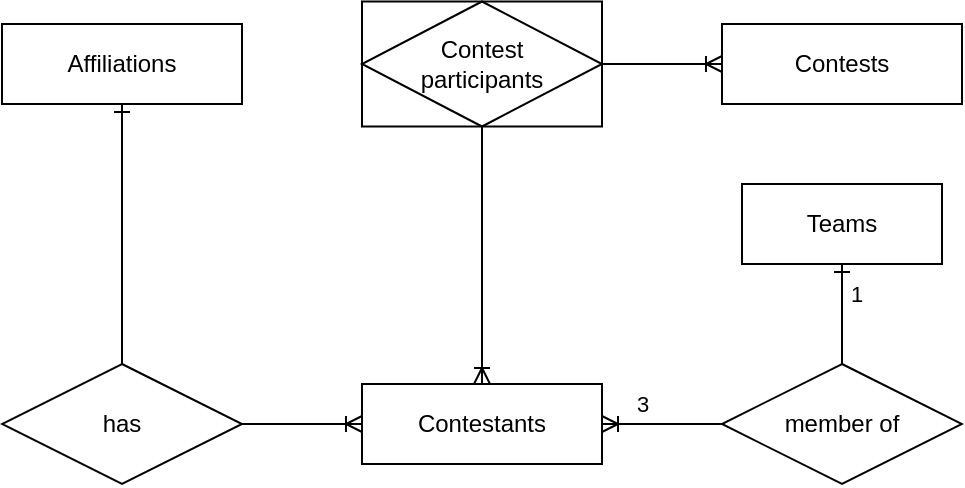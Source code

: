 <mxfile version="22.1.18" type="device" pages="5">
  <diagram name="ERD diagram" id="u1lntK4HChI3Z0QwtSoi">
    <mxGraphModel dx="664" dy="422" grid="1" gridSize="10" guides="1" tooltips="1" connect="1" arrows="1" fold="1" page="1" pageScale="1" pageWidth="4681" pageHeight="3300" math="0" shadow="0">
      <root>
        <mxCell id="0" />
        <mxCell id="1" parent="0" />
        <mxCell id="IYf-hnqz8nAqkJ0r9qaw-1" value="Contestants" style="rounded=0;whiteSpace=wrap;html=1;" parent="1" vertex="1">
          <mxGeometry x="420" y="240" width="120" height="40" as="geometry" />
        </mxCell>
        <mxCell id="IYf-hnqz8nAqkJ0r9qaw-2" value="Teams" style="rounded=0;whiteSpace=wrap;html=1;" parent="1" vertex="1">
          <mxGeometry x="610" y="140" width="100" height="40" as="geometry" />
        </mxCell>
        <mxCell id="IYf-hnqz8nAqkJ0r9qaw-6" style="edgeStyle=orthogonalEdgeStyle;rounded=0;orthogonalLoop=1;jettySize=auto;html=1;exitX=0.5;exitY=1;exitDx=0;exitDy=0;entryX=0.5;entryY=0;entryDx=0;entryDy=0;endArrow=ERoneToMany;endFill=0;" parent="1" source="IYf-hnqz8nAqkJ0r9qaw-4" target="IYf-hnqz8nAqkJ0r9qaw-1" edge="1">
          <mxGeometry relative="1" as="geometry" />
        </mxCell>
        <mxCell id="IYf-hnqz8nAqkJ0r9qaw-7" style="edgeStyle=orthogonalEdgeStyle;rounded=0;orthogonalLoop=1;jettySize=auto;html=1;exitX=1;exitY=0.5;exitDx=0;exitDy=0;entryX=0;entryY=0.5;entryDx=0;entryDy=0;endArrow=ERoneToMany;endFill=0;" parent="1" source="IYf-hnqz8nAqkJ0r9qaw-4" target="IYf-hnqz8nAqkJ0r9qaw-5" edge="1">
          <mxGeometry relative="1" as="geometry" />
        </mxCell>
        <mxCell id="IYf-hnqz8nAqkJ0r9qaw-4" value="Contest &lt;br&gt;participants" style="shape=associativeEntity;whiteSpace=wrap;html=1;align=center;" parent="1" vertex="1">
          <mxGeometry x="420" y="48.75" width="120" height="62.5" as="geometry" />
        </mxCell>
        <mxCell id="IYf-hnqz8nAqkJ0r9qaw-5" value="Contests" style="rounded=0;whiteSpace=wrap;html=1;" parent="1" vertex="1">
          <mxGeometry x="600" y="60" width="120" height="40" as="geometry" />
        </mxCell>
        <mxCell id="IYf-hnqz8nAqkJ0r9qaw-9" style="edgeStyle=orthogonalEdgeStyle;rounded=0;orthogonalLoop=1;jettySize=auto;html=1;exitX=0.5;exitY=0;exitDx=0;exitDy=0;endArrow=ERone;endFill=0;entryX=0.5;entryY=1;entryDx=0;entryDy=0;" parent="1" source="IYf-hnqz8nAqkJ0r9qaw-8" target="IYf-hnqz8nAqkJ0r9qaw-2" edge="1">
          <mxGeometry relative="1" as="geometry" />
        </mxCell>
        <mxCell id="T4_8Jd3icFzN5MIb2SGN-1" value="1" style="edgeLabel;html=1;align=center;verticalAlign=middle;resizable=0;points=[];" vertex="1" connectable="0" parent="IYf-hnqz8nAqkJ0r9qaw-9">
          <mxGeometry x="0.393" y="1" relative="1" as="geometry">
            <mxPoint x="8" as="offset" />
          </mxGeometry>
        </mxCell>
        <mxCell id="IYf-hnqz8nAqkJ0r9qaw-10" value="3" style="edgeStyle=orthogonalEdgeStyle;rounded=0;orthogonalLoop=1;jettySize=auto;html=1;endArrow=ERoneToMany;endFill=0;entryX=1;entryY=0.5;entryDx=0;entryDy=0;exitX=0;exitY=0.5;exitDx=0;exitDy=0;" parent="1" source="IYf-hnqz8nAqkJ0r9qaw-8" target="IYf-hnqz8nAqkJ0r9qaw-1" edge="1">
          <mxGeometry x="0.333" y="-10" relative="1" as="geometry">
            <mxPoint as="offset" />
            <mxPoint x="690" y="310" as="sourcePoint" />
          </mxGeometry>
        </mxCell>
        <mxCell id="IYf-hnqz8nAqkJ0r9qaw-8" value="member of" style="shape=rhombus;perimeter=rhombusPerimeter;whiteSpace=wrap;html=1;align=center;" parent="1" vertex="1">
          <mxGeometry x="600" y="230" width="120" height="60" as="geometry" />
        </mxCell>
        <mxCell id="IYf-hnqz8nAqkJ0r9qaw-13" value="Affiliations" style="rounded=0;whiteSpace=wrap;html=1;" parent="1" vertex="1">
          <mxGeometry x="240" y="60" width="120" height="40" as="geometry" />
        </mxCell>
        <mxCell id="IYf-hnqz8nAqkJ0r9qaw-15" style="edgeStyle=orthogonalEdgeStyle;rounded=0;orthogonalLoop=1;jettySize=auto;html=1;endArrow=ERone;endFill=0;" parent="1" source="IYf-hnqz8nAqkJ0r9qaw-14" target="IYf-hnqz8nAqkJ0r9qaw-13" edge="1">
          <mxGeometry relative="1" as="geometry" />
        </mxCell>
        <mxCell id="IYf-hnqz8nAqkJ0r9qaw-16" style="edgeStyle=orthogonalEdgeStyle;rounded=0;orthogonalLoop=1;jettySize=auto;html=1;exitX=1;exitY=0.5;exitDx=0;exitDy=0;entryX=0;entryY=0.5;entryDx=0;entryDy=0;endArrow=ERoneToMany;endFill=0;" parent="1" source="IYf-hnqz8nAqkJ0r9qaw-14" target="IYf-hnqz8nAqkJ0r9qaw-1" edge="1">
          <mxGeometry relative="1" as="geometry" />
        </mxCell>
        <mxCell id="IYf-hnqz8nAqkJ0r9qaw-14" value="has" style="shape=rhombus;perimeter=rhombusPerimeter;whiteSpace=wrap;html=1;align=center;" parent="1" vertex="1">
          <mxGeometry x="240" y="230" width="120" height="60" as="geometry" />
        </mxCell>
      </root>
    </mxGraphModel>
  </diagram>
  <diagram id="dxuS2H3VBzd1Qco6m0xg" name="Class diagram">
    <mxGraphModel dx="1189" dy="756" grid="1" gridSize="10" guides="1" tooltips="1" connect="1" arrows="1" fold="1" page="1" pageScale="1" pageWidth="4681" pageHeight="3300" background="none" math="0" shadow="0">
      <root>
        <mxCell id="0" />
        <mxCell id="1" parent="0" />
        <mxCell id="Ubtxz8actd3O8gpwUIdc-1" value="Affiliation" style="swimlane;fontStyle=1;align=center;verticalAlign=top;childLayout=stackLayout;horizontal=1;startSize=26;horizontalStack=0;resizeParent=1;resizeParentMax=0;resizeLast=0;collapsible=1;marginBottom=0;whiteSpace=wrap;html=1;" parent="1" vertex="1">
          <mxGeometry x="80" y="80" width="160" height="130" as="geometry" />
        </mxCell>
        <mxCell id="Ubtxz8actd3O8gpwUIdc-2" value="- id: string" style="text;strokeColor=none;fillColor=none;align=left;verticalAlign=top;spacingLeft=4;spacingRight=4;overflow=hidden;rotatable=0;points=[[0,0.5],[1,0.5]];portConstraint=eastwest;whiteSpace=wrap;html=1;" parent="Ubtxz8actd3O8gpwUIdc-1" vertex="1">
          <mxGeometry y="26" width="160" height="26" as="geometry" />
        </mxCell>
        <mxCell id="Ubtxz8actd3O8gpwUIdc-4" value="- name: string" style="text;strokeColor=none;fillColor=none;align=left;verticalAlign=top;spacingLeft=4;spacingRight=4;overflow=hidden;rotatable=0;points=[[0,0.5],[1,0.5]];portConstraint=eastwest;whiteSpace=wrap;html=1;" parent="Ubtxz8actd3O8gpwUIdc-1" vertex="1">
          <mxGeometry y="52" width="160" height="26" as="geometry" />
        </mxCell>
        <mxCell id="vsE9vtKkinqPw54ye6ic-3" value="- createdAt: date" style="text;strokeColor=none;fillColor=none;align=left;verticalAlign=top;spacingLeft=4;spacingRight=4;overflow=hidden;rotatable=0;points=[[0,0.5],[1,0.5]];portConstraint=eastwest;whiteSpace=wrap;html=1;" parent="Ubtxz8actd3O8gpwUIdc-1" vertex="1">
          <mxGeometry y="78" width="160" height="26" as="geometry" />
        </mxCell>
        <mxCell id="vsE9vtKkinqPw54ye6ic-4" value="- updatedAt: date" style="text;strokeColor=none;fillColor=none;align=left;verticalAlign=top;spacingLeft=4;spacingRight=4;overflow=hidden;rotatable=0;points=[[0,0.5],[1,0.5]];portConstraint=eastwest;whiteSpace=wrap;html=1;" parent="Ubtxz8actd3O8gpwUIdc-1" vertex="1">
          <mxGeometry y="104" width="160" height="26" as="geometry" />
        </mxCell>
        <mxCell id="vsE9vtKkinqPw54ye6ic-8" value="Contestant" style="swimlane;fontStyle=1;align=center;verticalAlign=top;childLayout=stackLayout;horizontal=1;startSize=26;horizontalStack=0;resizeParent=1;resizeParentMax=0;resizeLast=0;collapsible=1;marginBottom=0;whiteSpace=wrap;html=1;" parent="1" vertex="1">
          <mxGeometry x="360" y="80" width="240" height="338" as="geometry">
            <mxRectangle x="360" y="80" width="100" height="30" as="alternateBounds" />
          </mxGeometry>
        </mxCell>
        <mxCell id="vsE9vtKkinqPw54ye6ic-9" value="- id: string" style="text;strokeColor=none;fillColor=none;align=left;verticalAlign=top;spacingLeft=4;spacingRight=4;overflow=hidden;rotatable=0;points=[[0,0.5],[1,0.5]];portConstraint=eastwest;whiteSpace=wrap;html=1;" parent="vsE9vtKkinqPw54ye6ic-8" vertex="1">
          <mxGeometry y="26" width="240" height="26" as="geometry" />
        </mxCell>
        <mxCell id="vsE9vtKkinqPw54ye6ic-10" value="- email: string" style="text;strokeColor=none;fillColor=none;align=left;verticalAlign=top;spacingLeft=4;spacingRight=4;overflow=hidden;rotatable=0;points=[[0,0.5],[1,0.5]];portConstraint=eastwest;whiteSpace=wrap;html=1;" parent="vsE9vtKkinqPw54ye6ic-8" vertex="1">
          <mxGeometry y="52" width="240" height="26" as="geometry" />
        </mxCell>
        <mxCell id="vsE9vtKkinqPw54ye6ic-11" value="- username: string" style="text;strokeColor=none;fillColor=none;align=left;verticalAlign=top;spacingLeft=4;spacingRight=4;overflow=hidden;rotatable=0;points=[[0,0.5],[1,0.5]];portConstraint=eastwest;whiteSpace=wrap;html=1;" parent="vsE9vtKkinqPw54ye6ic-8" vertex="1">
          <mxGeometry y="78" width="240" height="26" as="geometry" />
        </mxCell>
        <mxCell id="vsE9vtKkinqPw54ye6ic-12" value="- password: string" style="text;strokeColor=none;fillColor=none;align=left;verticalAlign=top;spacingLeft=4;spacingRight=4;overflow=hidden;rotatable=0;points=[[0,0.5],[1,0.5]];portConstraint=eastwest;whiteSpace=wrap;html=1;" parent="vsE9vtKkinqPw54ye6ic-8" vertex="1">
          <mxGeometry y="104" width="240" height="26" as="geometry" />
        </mxCell>
        <mxCell id="vsE9vtKkinqPw54ye6ic-18" value="- firstName: string" style="text;strokeColor=none;fillColor=none;align=left;verticalAlign=top;spacingLeft=4;spacingRight=4;overflow=hidden;rotatable=0;points=[[0,0.5],[1,0.5]];portConstraint=eastwest;whiteSpace=wrap;html=1;" parent="vsE9vtKkinqPw54ye6ic-8" vertex="1">
          <mxGeometry y="130" width="240" height="26" as="geometry" />
        </mxCell>
        <mxCell id="vsE9vtKkinqPw54ye6ic-19" value="- lastName: string" style="text;strokeColor=none;fillColor=none;align=left;verticalAlign=top;spacingLeft=4;spacingRight=4;overflow=hidden;rotatable=0;points=[[0,0.5],[1,0.5]];portConstraint=eastwest;whiteSpace=wrap;html=1;" parent="vsE9vtKkinqPw54ye6ic-8" vertex="1">
          <mxGeometry y="156" width="240" height="26" as="geometry" />
        </mxCell>
        <mxCell id="vsE9vtKkinqPw54ye6ic-20" value="- studentId: string" style="text;strokeColor=none;fillColor=none;align=left;verticalAlign=top;spacingLeft=4;spacingRight=4;overflow=hidden;rotatable=0;points=[[0,0.5],[1,0.5]];portConstraint=eastwest;whiteSpace=wrap;html=1;" parent="vsE9vtKkinqPw54ye6ic-8" vertex="1">
          <mxGeometry y="182" width="240" height="26" as="geometry" />
        </mxCell>
        <mxCell id="vsE9vtKkinqPw54ye6ic-21" value="- gender: enum(MALE, FEMALE, OTHER)" style="text;strokeColor=none;fillColor=none;align=left;verticalAlign=top;spacingLeft=4;spacingRight=4;overflow=hidden;rotatable=0;points=[[0,0.5],[1,0.5]];portConstraint=eastwest;whiteSpace=wrap;html=1;" parent="vsE9vtKkinqPw54ye6ic-8" vertex="1">
          <mxGeometry y="208" width="240" height="26" as="geometry" />
        </mxCell>
        <mxCell id="vsE9vtKkinqPw54ye6ic-22" value="- affiliationId: string" style="text;strokeColor=none;fillColor=none;align=left;verticalAlign=top;spacingLeft=4;spacingRight=4;overflow=hidden;rotatable=0;points=[[0,0.5],[1,0.5]];portConstraint=eastwest;whiteSpace=wrap;html=1;" parent="vsE9vtKkinqPw54ye6ic-8" vertex="1">
          <mxGeometry y="234" width="240" height="26" as="geometry" />
        </mxCell>
        <mxCell id="vsE9vtKkinqPw54ye6ic-23" value="- teamId: string" style="text;strokeColor=none;fillColor=none;align=left;verticalAlign=top;spacingLeft=4;spacingRight=4;overflow=hidden;rotatable=0;points=[[0,0.5],[1,0.5]];portConstraint=eastwest;whiteSpace=wrap;html=1;" parent="vsE9vtKkinqPw54ye6ic-8" vertex="1">
          <mxGeometry y="260" width="240" height="26" as="geometry" />
        </mxCell>
        <mxCell id="vsE9vtKkinqPw54ye6ic-24" value="- createdAt: date" style="text;strokeColor=none;fillColor=none;align=left;verticalAlign=top;spacingLeft=4;spacingRight=4;overflow=hidden;rotatable=0;points=[[0,0.5],[1,0.5]];portConstraint=eastwest;whiteSpace=wrap;html=1;" parent="vsE9vtKkinqPw54ye6ic-8" vertex="1">
          <mxGeometry y="286" width="240" height="26" as="geometry" />
        </mxCell>
        <mxCell id="vsE9vtKkinqPw54ye6ic-25" value="- updatedAt: date" style="text;strokeColor=none;fillColor=none;align=left;verticalAlign=top;spacingLeft=4;spacingRight=4;overflow=hidden;rotatable=0;points=[[0,0.5],[1,0.5]];portConstraint=eastwest;whiteSpace=wrap;html=1;" parent="vsE9vtKkinqPw54ye6ic-8" vertex="1">
          <mxGeometry y="312" width="240" height="26" as="geometry" />
        </mxCell>
        <mxCell id="vsE9vtKkinqPw54ye6ic-26" value="Team" style="swimlane;fontStyle=1;align=center;verticalAlign=top;childLayout=stackLayout;horizontal=1;startSize=26;horizontalStack=0;resizeParent=1;resizeParentMax=0;resizeLast=0;collapsible=1;marginBottom=0;whiteSpace=wrap;html=1;" parent="1" vertex="1">
          <mxGeometry x="80" y="314" width="160" height="156" as="geometry" />
        </mxCell>
        <mxCell id="vsE9vtKkinqPw54ye6ic-27" value="- id: string" style="text;strokeColor=none;fillColor=none;align=left;verticalAlign=top;spacingLeft=4;spacingRight=4;overflow=hidden;rotatable=0;points=[[0,0.5],[1,0.5]];portConstraint=eastwest;whiteSpace=wrap;html=1;" parent="vsE9vtKkinqPw54ye6ic-26" vertex="1">
          <mxGeometry y="26" width="160" height="26" as="geometry" />
        </mxCell>
        <mxCell id="vsE9vtKkinqPw54ye6ic-28" value="- name: string" style="text;strokeColor=none;fillColor=none;align=left;verticalAlign=top;spacingLeft=4;spacingRight=4;overflow=hidden;rotatable=0;points=[[0,0.5],[1,0.5]];portConstraint=eastwest;whiteSpace=wrap;html=1;" parent="vsE9vtKkinqPw54ye6ic-26" vertex="1">
          <mxGeometry y="52" width="160" height="26" as="geometry" />
        </mxCell>
        <mxCell id="vsE9vtKkinqPw54ye6ic-29" value="- description: string" style="text;strokeColor=none;fillColor=none;align=left;verticalAlign=top;spacingLeft=4;spacingRight=4;overflow=hidden;rotatable=0;points=[[0,0.5],[1,0.5]];portConstraint=eastwest;whiteSpace=wrap;html=1;" parent="vsE9vtKkinqPw54ye6ic-26" vertex="1">
          <mxGeometry y="78" width="160" height="26" as="geometry" />
        </mxCell>
        <mxCell id="vsE9vtKkinqPw54ye6ic-30" value="- createdAt: date" style="text;strokeColor=none;fillColor=none;align=left;verticalAlign=top;spacingLeft=4;spacingRight=4;overflow=hidden;rotatable=0;points=[[0,0.5],[1,0.5]];portConstraint=eastwest;whiteSpace=wrap;html=1;" parent="vsE9vtKkinqPw54ye6ic-26" vertex="1">
          <mxGeometry y="104" width="160" height="26" as="geometry" />
        </mxCell>
        <mxCell id="vsE9vtKkinqPw54ye6ic-31" value="- updatedAt: date" style="text;strokeColor=none;fillColor=none;align=left;verticalAlign=top;spacingLeft=4;spacingRight=4;overflow=hidden;rotatable=0;points=[[0,0.5],[1,0.5]];portConstraint=eastwest;whiteSpace=wrap;html=1;" parent="vsE9vtKkinqPw54ye6ic-26" vertex="1">
          <mxGeometry y="130" width="160" height="26" as="geometry" />
        </mxCell>
        <mxCell id="vsE9vtKkinqPw54ye6ic-32" value="Contest" style="swimlane;fontStyle=1;align=center;verticalAlign=top;childLayout=stackLayout;horizontal=1;startSize=26;horizontalStack=0;resizeParent=1;resizeParentMax=0;resizeLast=0;collapsible=1;marginBottom=0;whiteSpace=wrap;html=1;" parent="1" vertex="1">
          <mxGeometry x="720" y="80" width="180" height="286" as="geometry" />
        </mxCell>
        <mxCell id="vsE9vtKkinqPw54ye6ic-33" value="- id: string" style="text;strokeColor=none;fillColor=none;align=left;verticalAlign=top;spacingLeft=4;spacingRight=4;overflow=hidden;rotatable=0;points=[[0,0.5],[1,0.5]];portConstraint=eastwest;whiteSpace=wrap;html=1;" parent="vsE9vtKkinqPw54ye6ic-32" vertex="1">
          <mxGeometry y="26" width="180" height="26" as="geometry" />
        </mxCell>
        <mxCell id="vsE9vtKkinqPw54ye6ic-34" value="- name: string" style="text;strokeColor=none;fillColor=none;align=left;verticalAlign=top;spacingLeft=4;spacingRight=4;overflow=hidden;rotatable=0;points=[[0,0.5],[1,0.5]];portConstraint=eastwest;whiteSpace=wrap;html=1;" parent="vsE9vtKkinqPw54ye6ic-32" vertex="1">
          <mxGeometry y="52" width="180" height="26" as="geometry" />
        </mxCell>
        <mxCell id="vsE9vtKkinqPw54ye6ic-35" value="- formalName: string" style="text;strokeColor=none;fillColor=none;align=left;verticalAlign=top;spacingLeft=4;spacingRight=4;overflow=hidden;rotatable=0;points=[[0,0.5],[1,0.5]];portConstraint=eastwest;whiteSpace=wrap;html=1;" parent="vsE9vtKkinqPw54ye6ic-32" vertex="1">
          <mxGeometry y="78" width="180" height="26" as="geometry" />
        </mxCell>
        <mxCell id="vsE9vtKkinqPw54ye6ic-36" value="- description: string" style="text;strokeColor=none;fillColor=none;align=left;verticalAlign=top;spacingLeft=4;spacingRight=4;overflow=hidden;rotatable=0;points=[[0,0.5],[1,0.5]];portConstraint=eastwest;whiteSpace=wrap;html=1;" parent="vsE9vtKkinqPw54ye6ic-32" vertex="1">
          <mxGeometry y="104" width="180" height="26" as="geometry" />
        </mxCell>
        <mxCell id="vsE9vtKkinqPw54ye6ic-37" value="- banner: string" style="text;strokeColor=none;fillColor=none;align=left;verticalAlign=top;spacingLeft=4;spacingRight=4;overflow=hidden;rotatable=0;points=[[0,0.5],[1,0.5]];portConstraint=eastwest;whiteSpace=wrap;html=1;" parent="vsE9vtKkinqPw54ye6ic-32" vertex="1">
          <mxGeometry y="130" width="180" height="26" as="geometry" />
        </mxCell>
        <mxCell id="vsE9vtKkinqPw54ye6ic-38" value="- startAt: string" style="text;strokeColor=none;fillColor=none;align=left;verticalAlign=top;spacingLeft=4;spacingRight=4;overflow=hidden;rotatable=0;points=[[0,0.5],[1,0.5]];portConstraint=eastwest;whiteSpace=wrap;html=1;" parent="vsE9vtKkinqPw54ye6ic-32" vertex="1">
          <mxGeometry y="156" width="180" height="26" as="geometry" />
        </mxCell>
        <mxCell id="vsE9vtKkinqPw54ye6ic-39" value="- duration: ints" style="text;strokeColor=none;fillColor=none;align=left;verticalAlign=top;spacingLeft=4;spacingRight=4;overflow=hidden;rotatable=0;points=[[0,0.5],[1,0.5]];portConstraint=eastwest;whiteSpace=wrap;html=1;" parent="vsE9vtKkinqPw54ye6ic-32" vertex="1">
          <mxGeometry y="182" width="180" height="26" as="geometry" />
        </mxCell>
        <mxCell id="vsE9vtKkinqPw54ye6ic-40" value="- type: enum(TEAM, SINGLE)" style="text;strokeColor=none;fillColor=none;align=left;verticalAlign=top;spacingLeft=4;spacingRight=4;overflow=hidden;rotatable=0;points=[[0,0.5],[1,0.5]];portConstraint=eastwest;whiteSpace=wrap;html=1;" parent="vsE9vtKkinqPw54ye6ic-32" vertex="1">
          <mxGeometry y="208" width="180" height="26" as="geometry" />
        </mxCell>
        <mxCell id="vsE9vtKkinqPw54ye6ic-43" value="- createdAt: date" style="text;strokeColor=none;fillColor=none;align=left;verticalAlign=top;spacingLeft=4;spacingRight=4;overflow=hidden;rotatable=0;points=[[0,0.5],[1,0.5]];portConstraint=eastwest;whiteSpace=wrap;html=1;" parent="vsE9vtKkinqPw54ye6ic-32" vertex="1">
          <mxGeometry y="234" width="180" height="26" as="geometry" />
        </mxCell>
        <mxCell id="vsE9vtKkinqPw54ye6ic-44" value="- updatedAt: date" style="text;strokeColor=none;fillColor=none;align=left;verticalAlign=top;spacingLeft=4;spacingRight=4;overflow=hidden;rotatable=0;points=[[0,0.5],[1,0.5]];portConstraint=eastwest;whiteSpace=wrap;html=1;" parent="vsE9vtKkinqPw54ye6ic-32" vertex="1">
          <mxGeometry y="260" width="180" height="26" as="geometry" />
        </mxCell>
        <mxCell id="7T4GXaZ_U50YjnrrbiTY-1" value="ContestRegistration" style="swimlane;fontStyle=1;align=center;verticalAlign=top;childLayout=stackLayout;horizontal=1;startSize=26;horizontalStack=0;resizeParent=1;resizeParentMax=0;resizeLast=0;collapsible=1;marginBottom=0;whiteSpace=wrap;html=1;" parent="1" vertex="1">
          <mxGeometry x="720" y="400" width="160" height="130" as="geometry" />
        </mxCell>
        <mxCell id="7T4GXaZ_U50YjnrrbiTY-3" value="- contestId: string" style="text;strokeColor=none;fillColor=none;align=left;verticalAlign=top;spacingLeft=4;spacingRight=4;overflow=hidden;rotatable=0;points=[[0,0.5],[1,0.5]];portConstraint=eastwest;whiteSpace=wrap;html=1;" parent="7T4GXaZ_U50YjnrrbiTY-1" vertex="1">
          <mxGeometry y="26" width="160" height="26" as="geometry" />
        </mxCell>
        <mxCell id="7T4GXaZ_U50YjnrrbiTY-4" value="- contestantId: string" style="text;strokeColor=none;fillColor=none;align=left;verticalAlign=top;spacingLeft=4;spacingRight=4;overflow=hidden;rotatable=0;points=[[0,0.5],[1,0.5]];portConstraint=eastwest;whiteSpace=wrap;html=1;" parent="7T4GXaZ_U50YjnrrbiTY-1" vertex="1">
          <mxGeometry y="52" width="160" height="26" as="geometry" />
        </mxCell>
        <mxCell id="7T4GXaZ_U50YjnrrbiTY-5" value="- createdAt: date" style="text;strokeColor=none;fillColor=none;align=left;verticalAlign=top;spacingLeft=4;spacingRight=4;overflow=hidden;rotatable=0;points=[[0,0.5],[1,0.5]];portConstraint=eastwest;whiteSpace=wrap;html=1;" parent="7T4GXaZ_U50YjnrrbiTY-1" vertex="1">
          <mxGeometry y="78" width="160" height="26" as="geometry" />
        </mxCell>
        <mxCell id="7T4GXaZ_U50YjnrrbiTY-6" value="- updatedAt: date" style="text;strokeColor=none;fillColor=none;align=left;verticalAlign=top;spacingLeft=4;spacingRight=4;overflow=hidden;rotatable=0;points=[[0,0.5],[1,0.5]];portConstraint=eastwest;whiteSpace=wrap;html=1;" parent="7T4GXaZ_U50YjnrrbiTY-1" vertex="1">
          <mxGeometry y="104" width="160" height="26" as="geometry" />
        </mxCell>
        <mxCell id="2fKqH-kDjOcJLg-NvFz1-1" style="edgeStyle=orthogonalEdgeStyle;rounded=0;orthogonalLoop=1;jettySize=auto;html=1;exitX=1;exitY=0.5;exitDx=0;exitDy=0;entryX=0;entryY=0.5;entryDx=0;entryDy=0;endArrow=diamondThin;endFill=0;startArrow=open;startFill=0;endSize=8;" parent="1" source="Ubtxz8actd3O8gpwUIdc-2" target="vsE9vtKkinqPw54ye6ic-22" edge="1">
          <mxGeometry relative="1" as="geometry" />
        </mxCell>
        <mxCell id="2fKqH-kDjOcJLg-NvFz1-2" value="1...n" style="edgeLabel;html=1;align=center;verticalAlign=middle;resizable=0;points=[];" parent="2fKqH-kDjOcJLg-NvFz1-1" vertex="1" connectable="0">
          <mxGeometry x="0.867" y="-1" relative="1" as="geometry">
            <mxPoint y="-14" as="offset" />
          </mxGeometry>
        </mxCell>
        <mxCell id="2fKqH-kDjOcJLg-NvFz1-4" value="1" style="edgeLabel;html=1;align=center;verticalAlign=middle;resizable=0;points=[];" parent="2fKqH-kDjOcJLg-NvFz1-1" vertex="1" connectable="0">
          <mxGeometry x="-0.905" y="-1" relative="1" as="geometry">
            <mxPoint y="10" as="offset" />
          </mxGeometry>
        </mxCell>
        <mxCell id="2fKqH-kDjOcJLg-NvFz1-5" value="contained" style="edgeLabel;html=1;align=center;verticalAlign=middle;resizable=0;points=[];rotation=90;" parent="2fKqH-kDjOcJLg-NvFz1-1" vertex="1" connectable="0">
          <mxGeometry x="0.015" y="-1" relative="1" as="geometry">
            <mxPoint x="11" as="offset" />
          </mxGeometry>
        </mxCell>
        <mxCell id="2fKqH-kDjOcJLg-NvFz1-6" style="edgeStyle=orthogonalEdgeStyle;rounded=0;orthogonalLoop=1;jettySize=auto;html=1;exitX=1;exitY=0.5;exitDx=0;exitDy=0;entryX=0;entryY=0.5;entryDx=0;entryDy=0;endArrow=diamondThin;endFill=0;startArrow=open;startFill=0;endSize=8;" parent="1" source="vsE9vtKkinqPw54ye6ic-27" target="vsE9vtKkinqPw54ye6ic-23" edge="1">
          <mxGeometry relative="1" as="geometry">
            <mxPoint x="290" y="129" as="sourcePoint" />
            <mxPoint x="370" y="337" as="targetPoint" />
          </mxGeometry>
        </mxCell>
        <mxCell id="2fKqH-kDjOcJLg-NvFz1-7" value="3" style="edgeLabel;html=1;align=center;verticalAlign=middle;resizable=0;points=[];" parent="2fKqH-kDjOcJLg-NvFz1-6" vertex="1" connectable="0">
          <mxGeometry x="0.867" y="-1" relative="1" as="geometry">
            <mxPoint x="-12" y="12" as="offset" />
          </mxGeometry>
        </mxCell>
        <mxCell id="2fKqH-kDjOcJLg-NvFz1-8" value="1" style="edgeLabel;html=1;align=center;verticalAlign=middle;resizable=0;points=[];" parent="2fKqH-kDjOcJLg-NvFz1-6" vertex="1" connectable="0">
          <mxGeometry x="-0.905" y="-1" relative="1" as="geometry">
            <mxPoint x="8" y="10" as="offset" />
          </mxGeometry>
        </mxCell>
        <mxCell id="2fKqH-kDjOcJLg-NvFz1-9" value="contained" style="edgeLabel;html=1;align=center;verticalAlign=middle;resizable=0;points=[];rotation=0;" parent="2fKqH-kDjOcJLg-NvFz1-6" vertex="1" connectable="0">
          <mxGeometry x="0.015" y="-1" relative="1" as="geometry">
            <mxPoint x="-1" y="16" as="offset" />
          </mxGeometry>
        </mxCell>
        <mxCell id="2fKqH-kDjOcJLg-NvFz1-10" style="edgeStyle=orthogonalEdgeStyle;rounded=0;orthogonalLoop=1;jettySize=auto;html=1;exitX=1;exitY=0.5;exitDx=0;exitDy=0;endArrow=diamondThin;endFill=0;startArrow=open;startFill=0;endSize=8;" parent="1" source="vsE9vtKkinqPw54ye6ic-33" target="7T4GXaZ_U50YjnrrbiTY-3" edge="1">
          <mxGeometry relative="1" as="geometry">
            <mxPoint x="250" y="129" as="sourcePoint" />
            <mxPoint x="370" y="337" as="targetPoint" />
            <Array as="points">
              <mxPoint x="940" y="119" />
              <mxPoint x="940" y="439" />
            </Array>
          </mxGeometry>
        </mxCell>
        <mxCell id="2fKqH-kDjOcJLg-NvFz1-11" value="1...n" style="edgeLabel;html=1;align=center;verticalAlign=middle;resizable=0;points=[];" parent="2fKqH-kDjOcJLg-NvFz1-10" vertex="1" connectable="0">
          <mxGeometry x="0.867" y="-1" relative="1" as="geometry">
            <mxPoint x="-5" y="12" as="offset" />
          </mxGeometry>
        </mxCell>
        <mxCell id="2fKqH-kDjOcJLg-NvFz1-12" value="1" style="edgeLabel;html=1;align=center;verticalAlign=middle;resizable=0;points=[];" parent="2fKqH-kDjOcJLg-NvFz1-10" vertex="1" connectable="0">
          <mxGeometry x="-0.905" y="-1" relative="1" as="geometry">
            <mxPoint x="-5" y="10" as="offset" />
          </mxGeometry>
        </mxCell>
        <mxCell id="2fKqH-kDjOcJLg-NvFz1-13" value="contained" style="edgeLabel;html=1;align=center;verticalAlign=middle;resizable=0;points=[];rotation=90;" parent="2fKqH-kDjOcJLg-NvFz1-10" vertex="1" connectable="0">
          <mxGeometry x="0.015" y="-1" relative="1" as="geometry">
            <mxPoint x="11" as="offset" />
          </mxGeometry>
        </mxCell>
        <mxCell id="2fKqH-kDjOcJLg-NvFz1-18" style="edgeStyle=orthogonalEdgeStyle;rounded=0;orthogonalLoop=1;jettySize=auto;html=1;exitX=1;exitY=0.5;exitDx=0;exitDy=0;endArrow=diamondThin;endFill=0;startArrow=open;startFill=0;endSize=8;entryX=0;entryY=0.5;entryDx=0;entryDy=0;" parent="1" source="vsE9vtKkinqPw54ye6ic-9" target="7T4GXaZ_U50YjnrrbiTY-4" edge="1">
          <mxGeometry relative="1" as="geometry">
            <mxPoint x="870" y="129" as="sourcePoint" />
            <mxPoint x="850" y="449" as="targetPoint" />
            <Array as="points">
              <mxPoint x="660" y="119" />
              <mxPoint x="660" y="465" />
            </Array>
          </mxGeometry>
        </mxCell>
        <mxCell id="2fKqH-kDjOcJLg-NvFz1-19" value="1...n" style="edgeLabel;html=1;align=center;verticalAlign=middle;resizable=0;points=[];" parent="2fKqH-kDjOcJLg-NvFz1-18" vertex="1" connectable="0">
          <mxGeometry x="0.867" y="-1" relative="1" as="geometry">
            <mxPoint x="11" y="12" as="offset" />
          </mxGeometry>
        </mxCell>
        <mxCell id="2fKqH-kDjOcJLg-NvFz1-20" value="1" style="edgeLabel;html=1;align=center;verticalAlign=middle;resizable=0;points=[];" parent="2fKqH-kDjOcJLg-NvFz1-18" vertex="1" connectable="0">
          <mxGeometry x="-0.905" y="-1" relative="1" as="geometry">
            <mxPoint x="-5" y="10" as="offset" />
          </mxGeometry>
        </mxCell>
        <mxCell id="2fKqH-kDjOcJLg-NvFz1-21" value="contained" style="edgeLabel;html=1;align=center;verticalAlign=middle;resizable=0;points=[];rotation=90;" parent="2fKqH-kDjOcJLg-NvFz1-18" vertex="1" connectable="0">
          <mxGeometry x="0.015" y="-1" relative="1" as="geometry">
            <mxPoint x="11" as="offset" />
          </mxGeometry>
        </mxCell>
      </root>
    </mxGraphModel>
  </diagram>
  <diagram id="SQfm1OCw5CW2K2N-c9j6" name="Usecase diagrams">
    <mxGraphModel dx="1019" dy="648" grid="1" gridSize="10" guides="1" tooltips="1" connect="1" arrows="1" fold="1" page="1" pageScale="1" pageWidth="4681" pageHeight="3300" math="0" shadow="0">
      <root>
        <mxCell id="0" />
        <mxCell id="1" parent="0" />
        <mxCell id="n-EvDiYq_ZVP7B11-NDu-16" value="" style="rounded=0;whiteSpace=wrap;html=1;fillColor=none;" parent="1" vertex="1">
          <mxGeometry x="940" y="70" width="500" height="320" as="geometry" />
        </mxCell>
        <mxCell id="n-EvDiYq_ZVP7B11-NDu-24" value="" style="rounded=0;whiteSpace=wrap;html=1;fillColor=none;" parent="1" vertex="1">
          <mxGeometry x="180" y="430" width="500" height="250" as="geometry" />
        </mxCell>
        <mxCell id="n-EvDiYq_ZVP7B11-NDu-7" value="" style="rounded=0;whiteSpace=wrap;html=1;fillColor=none;" parent="1" vertex="1">
          <mxGeometry x="180" y="100" width="460" height="240" as="geometry" />
        </mxCell>
        <mxCell id="GDmeTt_AMR6rOzRB4K-S-1" style="edgeStyle=orthogonalEdgeStyle;rounded=0;orthogonalLoop=1;jettySize=auto;html=1;exitX=0.5;exitY=0.5;exitDx=0;exitDy=0;exitPerimeter=0;entryX=0;entryY=0.5;entryDx=0;entryDy=0;" parent="1" source="81nKTH43b-ZeDq9AlDmc-1" target="81nKTH43b-ZeDq9AlDmc-3" edge="1">
          <mxGeometry relative="1" as="geometry" />
        </mxCell>
        <mxCell id="81nKTH43b-ZeDq9AlDmc-1" value="User" style="shape=umlActor;verticalLabelPosition=bottom;verticalAlign=top;" parent="1" vertex="1">
          <mxGeometry x="60" y="180" width="40" height="80" as="geometry" />
        </mxCell>
        <mxCell id="81nKTH43b-ZeDq9AlDmc-3" value="Contestant registration" style="ellipse;whiteSpace=wrap;html=1;" parent="1" vertex="1">
          <mxGeometry x="220" y="200" width="120" height="40" as="geometry" />
        </mxCell>
        <mxCell id="81nKTH43b-ZeDq9AlDmc-4" value="Create Contestant Profile" style="ellipse;whiteSpace=wrap;html=1;" parent="1" vertex="1">
          <mxGeometry x="460" y="270" width="160" height="40" as="geometry" />
        </mxCell>
        <mxCell id="81nKTH43b-ZeDq9AlDmc-5" value="Team Registration" style="ellipse;whiteSpace=wrap;html=1;" parent="1" vertex="1">
          <mxGeometry x="980" y="200" width="120" height="60" as="geometry" />
        </mxCell>
        <mxCell id="81nKTH43b-ZeDq9AlDmc-6" value="Contest Participation" style="ellipse;whiteSpace=wrap;html=1;" parent="1" vertex="1">
          <mxGeometry x="220" y="530" width="120" height="50" as="geometry" />
        </mxCell>
        <mxCell id="81nKTH43b-ZeDq9AlDmc-7" value="Find contestants" style="ellipse;whiteSpace=wrap;html=1;" parent="1" vertex="1">
          <mxGeometry x="1260" y="100" width="160" height="60" as="geometry" />
        </mxCell>
        <mxCell id="81nKTH43b-ZeDq9AlDmc-8" value="Find available contests" style="ellipse;whiteSpace=wrap;html=1;" parent="1" vertex="1">
          <mxGeometry x="500" y="450" width="160" height="50" as="geometry" />
        </mxCell>
        <mxCell id="GDmeTt_AMR6rOzRB4K-S-4" value="&amp;lt;&amp;lt;include&amp;gt;&amp;gt;" style="html=1;verticalAlign=bottom;labelBackgroundColor=none;endArrow=open;endFill=0;dashed=1;rounded=0;exitX=0.5;exitY=0;exitDx=0;exitDy=0;entryX=0;entryY=0.5;entryDx=0;entryDy=0;" parent="1" source="81nKTH43b-ZeDq9AlDmc-6" target="81nKTH43b-ZeDq9AlDmc-8" edge="1">
          <mxGeometry width="160" relative="1" as="geometry">
            <mxPoint x="250" y="255" as="sourcePoint" />
            <mxPoint x="410" y="255" as="targetPoint" />
          </mxGeometry>
        </mxCell>
        <mxCell id="GDmeTt_AMR6rOzRB4K-S-5" value="&amp;lt;&amp;lt;include&amp;gt;&amp;gt;" style="html=1;verticalAlign=bottom;labelBackgroundColor=none;endArrow=open;endFill=0;dashed=1;rounded=0;exitX=0.5;exitY=1;exitDx=0;exitDy=0;entryX=0;entryY=0.5;entryDx=0;entryDy=0;" parent="1" source="81nKTH43b-ZeDq9AlDmc-3" target="81nKTH43b-ZeDq9AlDmc-4" edge="1">
          <mxGeometry width="160" relative="1" as="geometry">
            <mxPoint x="260" y="170" as="sourcePoint" />
            <mxPoint x="420" y="170" as="targetPoint" />
          </mxGeometry>
        </mxCell>
        <mxCell id="GDmeTt_AMR6rOzRB4K-S-7" value="&amp;lt;&amp;lt;include&amp;gt;&amp;gt;" style="html=1;verticalAlign=bottom;labelBackgroundColor=none;endArrow=open;endFill=0;dashed=1;rounded=0;exitX=0.5;exitY=0;exitDx=0;exitDy=0;entryX=0;entryY=0.5;entryDx=0;entryDy=0;" parent="1" source="81nKTH43b-ZeDq9AlDmc-5" target="81nKTH43b-ZeDq9AlDmc-7" edge="1">
          <mxGeometry width="160" relative="1" as="geometry">
            <mxPoint x="1020" y="45" as="sourcePoint" />
            <mxPoint x="1180" y="45" as="targetPoint" />
          </mxGeometry>
        </mxCell>
        <mxCell id="GDmeTt_AMR6rOzRB4K-S-8" value="Validate email, username &lt;br&gt;and student ID" style="ellipse;whiteSpace=wrap;html=1;" parent="1" vertex="1">
          <mxGeometry x="460" y="190" width="160" height="60" as="geometry" />
        </mxCell>
        <mxCell id="n-EvDiYq_ZVP7B11-NDu-2" value="Find affiliation" style="ellipse;whiteSpace=wrap;html=1;" parent="1" vertex="1">
          <mxGeometry x="460" y="120" width="160" height="40" as="geometry" />
        </mxCell>
        <mxCell id="n-EvDiYq_ZVP7B11-NDu-3" value="&amp;lt;&amp;lt;include&amp;gt;&amp;gt;" style="html=1;verticalAlign=bottom;labelBackgroundColor=none;endArrow=open;endFill=0;dashed=1;rounded=0;exitX=1;exitY=0.5;exitDx=0;exitDy=0;entryX=0;entryY=0.5;entryDx=0;entryDy=0;" parent="1" source="81nKTH43b-ZeDq9AlDmc-3" target="GDmeTt_AMR6rOzRB4K-S-8" edge="1">
          <mxGeometry width="160" relative="1" as="geometry">
            <mxPoint x="270" y="90" as="sourcePoint" />
            <mxPoint x="412" y="186" as="targetPoint" />
          </mxGeometry>
        </mxCell>
        <mxCell id="n-EvDiYq_ZVP7B11-NDu-4" value="&amp;lt;&amp;lt;include&amp;gt;&amp;gt;" style="html=1;verticalAlign=bottom;labelBackgroundColor=none;endArrow=open;endFill=0;dashed=1;rounded=0;exitX=0.5;exitY=0;exitDx=0;exitDy=0;entryX=0;entryY=0.5;entryDx=0;entryDy=0;" parent="1" source="81nKTH43b-ZeDq9AlDmc-3" target="n-EvDiYq_ZVP7B11-NDu-2" edge="1">
          <mxGeometry width="160" relative="1" as="geometry">
            <mxPoint x="332" y="244" as="sourcePoint" />
            <mxPoint x="470" y="270" as="targetPoint" />
          </mxGeometry>
        </mxCell>
        <mxCell id="n-EvDiYq_ZVP7B11-NDu-8" value="Contestant registration usecase" style="text;html=1;strokeColor=none;fillColor=none;align=center;verticalAlign=middle;whiteSpace=wrap;rounded=0;" parent="1" vertex="1">
          <mxGeometry x="185" y="110" width="180" height="30" as="geometry" />
        </mxCell>
        <mxCell id="n-EvDiYq_ZVP7B11-NDu-9" style="edgeStyle=orthogonalEdgeStyle;rounded=0;orthogonalLoop=1;jettySize=auto;html=1;exitX=0.5;exitY=1;exitDx=0;exitDy=0;" parent="1" source="n-EvDiYq_ZVP7B11-NDu-7" target="n-EvDiYq_ZVP7B11-NDu-7" edge="1">
          <mxGeometry relative="1" as="geometry" />
        </mxCell>
        <mxCell id="n-EvDiYq_ZVP7B11-NDu-15" style="edgeStyle=orthogonalEdgeStyle;rounded=0;orthogonalLoop=1;jettySize=auto;html=1;exitX=0.5;exitY=0.5;exitDx=0;exitDy=0;exitPerimeter=0;entryX=0;entryY=0.5;entryDx=0;entryDy=0;" parent="1" source="n-EvDiYq_ZVP7B11-NDu-10" target="81nKTH43b-ZeDq9AlDmc-5" edge="1">
          <mxGeometry relative="1" as="geometry" />
        </mxCell>
        <mxCell id="n-EvDiYq_ZVP7B11-NDu-10" value="Contestant" style="shape=umlActor;verticalLabelPosition=bottom;verticalAlign=top;" parent="1" vertex="1">
          <mxGeometry x="820" y="190" width="40" height="80" as="geometry" />
        </mxCell>
        <mxCell id="n-EvDiYq_ZVP7B11-NDu-11" value="Validate registered contestants" style="ellipse;whiteSpace=wrap;html=1;" parent="1" vertex="1">
          <mxGeometry x="1260" y="200" width="160" height="60" as="geometry" />
        </mxCell>
        <mxCell id="n-EvDiYq_ZVP7B11-NDu-12" value="Create team with &lt;br&gt;given contestants" style="ellipse;whiteSpace=wrap;html=1;" parent="1" vertex="1">
          <mxGeometry x="1260" y="300" width="160" height="60" as="geometry" />
        </mxCell>
        <mxCell id="n-EvDiYq_ZVP7B11-NDu-13" value="&amp;lt;&amp;lt;include&amp;gt;&amp;gt;" style="html=1;verticalAlign=bottom;labelBackgroundColor=none;endArrow=open;endFill=0;dashed=1;rounded=0;exitX=0.5;exitY=1;exitDx=0;exitDy=0;entryX=0;entryY=0.5;entryDx=0;entryDy=0;" parent="1" source="81nKTH43b-ZeDq9AlDmc-5" target="n-EvDiYq_ZVP7B11-NDu-12" edge="1">
          <mxGeometry width="160" relative="1" as="geometry">
            <mxPoint x="1050" y="210" as="sourcePoint" />
            <mxPoint x="1270" y="140" as="targetPoint" />
          </mxGeometry>
        </mxCell>
        <mxCell id="n-EvDiYq_ZVP7B11-NDu-14" value="&amp;lt;&amp;lt;include&amp;gt;&amp;gt;" style="html=1;verticalAlign=bottom;labelBackgroundColor=none;endArrow=open;endFill=0;dashed=1;rounded=0;exitX=1;exitY=0.5;exitDx=0;exitDy=0;entryX=0;entryY=0.5;entryDx=0;entryDy=0;" parent="1" source="81nKTH43b-ZeDq9AlDmc-5" target="n-EvDiYq_ZVP7B11-NDu-11" edge="1">
          <mxGeometry width="160" relative="1" as="geometry">
            <mxPoint x="1050" y="210" as="sourcePoint" />
            <mxPoint x="1270" y="140" as="targetPoint" />
          </mxGeometry>
        </mxCell>
        <mxCell id="n-EvDiYq_ZVP7B11-NDu-17" value="Team registration usecase" style="text;html=1;strokeColor=none;fillColor=none;align=center;verticalAlign=middle;whiteSpace=wrap;rounded=0;" parent="1" vertex="1">
          <mxGeometry x="950" y="80" width="160" height="30" as="geometry" />
        </mxCell>
        <mxCell id="n-EvDiYq_ZVP7B11-NDu-19" style="edgeStyle=orthogonalEdgeStyle;rounded=0;orthogonalLoop=1;jettySize=auto;html=1;exitX=0.5;exitY=0.5;exitDx=0;exitDy=0;exitPerimeter=0;entryX=0;entryY=0.5;entryDx=0;entryDy=0;" parent="1" source="n-EvDiYq_ZVP7B11-NDu-18" target="81nKTH43b-ZeDq9AlDmc-6" edge="1">
          <mxGeometry relative="1" as="geometry" />
        </mxCell>
        <mxCell id="n-EvDiYq_ZVP7B11-NDu-18" value="Contestant" style="shape=umlActor;verticalLabelPosition=bottom;verticalAlign=top;" parent="1" vertex="1">
          <mxGeometry x="60" y="515" width="40" height="80" as="geometry" />
        </mxCell>
        <mxCell id="n-EvDiYq_ZVP7B11-NDu-20" value="Create contest registration" style="ellipse;whiteSpace=wrap;html=1;" parent="1" vertex="1">
          <mxGeometry x="500" y="610" width="160" height="50" as="geometry" />
        </mxCell>
        <mxCell id="n-EvDiYq_ZVP7B11-NDu-21" value="Validate participated contestant" style="ellipse;whiteSpace=wrap;html=1;" parent="1" vertex="1">
          <mxGeometry x="500" y="530" width="160" height="50" as="geometry" />
        </mxCell>
        <mxCell id="n-EvDiYq_ZVP7B11-NDu-22" value="&amp;lt;&amp;lt;include&amp;gt;&amp;gt;" style="html=1;verticalAlign=bottom;labelBackgroundColor=none;endArrow=open;endFill=0;dashed=1;rounded=0;exitX=0.494;exitY=1.044;exitDx=0;exitDy=0;entryX=0;entryY=0.5;entryDx=0;entryDy=0;exitPerimeter=0;" parent="1" source="81nKTH43b-ZeDq9AlDmc-6" target="n-EvDiYq_ZVP7B11-NDu-20" edge="1">
          <mxGeometry width="160" relative="1" as="geometry">
            <mxPoint x="290" y="540" as="sourcePoint" />
            <mxPoint x="510" y="485" as="targetPoint" />
          </mxGeometry>
        </mxCell>
        <mxCell id="n-EvDiYq_ZVP7B11-NDu-23" value="&amp;lt;&amp;lt;include&amp;gt;&amp;gt;" style="html=1;verticalAlign=bottom;labelBackgroundColor=none;endArrow=open;endFill=0;dashed=1;rounded=0;exitX=1;exitY=0.5;exitDx=0;exitDy=0;entryX=0;entryY=0.5;entryDx=0;entryDy=0;" parent="1" source="81nKTH43b-ZeDq9AlDmc-6" target="n-EvDiYq_ZVP7B11-NDu-21" edge="1">
          <mxGeometry width="160" relative="1" as="geometry">
            <mxPoint x="290" y="540" as="sourcePoint" />
            <mxPoint x="510" y="485" as="targetPoint" />
          </mxGeometry>
        </mxCell>
        <mxCell id="n-EvDiYq_ZVP7B11-NDu-25" value="Contest participation usecase" style="text;html=1;strokeColor=none;fillColor=none;align=center;verticalAlign=middle;whiteSpace=wrap;rounded=0;" parent="1" vertex="1">
          <mxGeometry x="190" y="440" width="170" height="30" as="geometry" />
        </mxCell>
      </root>
    </mxGraphModel>
  </diagram>
  <diagram id="k6N8JoZqMunBXGu1PUVY" name="Sequence diagrams">
    <mxGraphModel dx="1032" dy="763" grid="1" gridSize="10" guides="1" tooltips="1" connect="1" arrows="1" fold="1" page="1" pageScale="1" pageWidth="4681" pageHeight="3300" math="0" shadow="0">
      <root>
        <mxCell id="0" />
        <mxCell id="1" parent="0" />
        <mxCell id="g-hYqG9BcbnA9Z1bDn1v-1" value="" style="shape=umlLifeline;perimeter=lifelinePerimeter;whiteSpace=wrap;html=1;container=1;dropTarget=0;collapsible=0;recursiveResize=0;outlineConnect=0;portConstraint=eastwest;newEdgeStyle={&quot;curved&quot;:0,&quot;rounded&quot;:0};participant=umlActor;" vertex="1" parent="1">
          <mxGeometry x="350" y="770" width="20" height="740" as="geometry" />
        </mxCell>
        <mxCell id="g-hYqG9BcbnA9Z1bDn1v-18" value="Contestant registration form" style="shape=umlLifeline;perimeter=lifelinePerimeter;whiteSpace=wrap;html=1;container=1;dropTarget=0;collapsible=0;recursiveResize=0;outlineConnect=0;portConstraint=eastwest;newEdgeStyle={&quot;edgeStyle&quot;:&quot;elbowEdgeStyle&quot;,&quot;elbow&quot;:&quot;vertical&quot;,&quot;curved&quot;:0,&quot;rounded&quot;:0};fillColor=#E5CCFF;strokeColor=#CC99FF;fontColor=#000000;" vertex="1" parent="1">
          <mxGeometry x="470" y="770" width="100" height="740" as="geometry" />
        </mxCell>
        <mxCell id="g-hYqG9BcbnA9Z1bDn1v-19" value="Authentication controller" style="shape=umlLifeline;perimeter=lifelinePerimeter;whiteSpace=wrap;html=1;container=1;dropTarget=0;collapsible=0;recursiveResize=0;outlineConnect=0;portConstraint=eastwest;newEdgeStyle={&quot;edgeStyle&quot;:&quot;elbowEdgeStyle&quot;,&quot;elbow&quot;:&quot;vertical&quot;,&quot;curved&quot;:0,&quot;rounded&quot;:0};fillColor=#E5CCFF;strokeColor=#CC99FF;fontColor=#000000;" vertex="1" parent="1">
          <mxGeometry x="630" y="770" width="100" height="740" as="geometry" />
        </mxCell>
        <mxCell id="g-hYqG9BcbnA9Z1bDn1v-20" value="Contestant service" style="shape=umlLifeline;perimeter=lifelinePerimeter;whiteSpace=wrap;html=1;container=1;dropTarget=0;collapsible=0;recursiveResize=0;outlineConnect=0;portConstraint=eastwest;newEdgeStyle={&quot;edgeStyle&quot;:&quot;elbowEdgeStyle&quot;,&quot;elbow&quot;:&quot;vertical&quot;,&quot;curved&quot;:0,&quot;rounded&quot;:0};fillColor=#E5CCFF;strokeColor=#CC99FF;fontColor=#000000;" vertex="1" parent="1">
          <mxGeometry x="790" y="770" width="100" height="740" as="geometry" />
        </mxCell>
        <mxCell id="g-hYqG9BcbnA9Z1bDn1v-21" value="Affiliation service" style="shape=umlLifeline;perimeter=lifelinePerimeter;whiteSpace=wrap;html=1;container=1;dropTarget=0;collapsible=0;recursiveResize=0;outlineConnect=0;portConstraint=eastwest;newEdgeStyle={&quot;edgeStyle&quot;:&quot;elbowEdgeStyle&quot;,&quot;elbow&quot;:&quot;vertical&quot;,&quot;curved&quot;:0,&quot;rounded&quot;:0};fillColor=#E5CCFF;strokeColor=#CC99FF;fontColor=#000000;" vertex="1" parent="1">
          <mxGeometry x="950" y="770" width="100" height="740" as="geometry" />
        </mxCell>
        <mxCell id="g-hYqG9BcbnA9Z1bDn1v-22" value="" style="endArrow=classic;html=1;rounded=0;" edge="1" parent="1">
          <mxGeometry width="50" height="50" relative="1" as="geometry">
            <mxPoint x="360.329" y="870" as="sourcePoint" />
            <mxPoint x="520.1" y="870" as="targetPoint" />
          </mxGeometry>
        </mxCell>
        <mxCell id="g-hYqG9BcbnA9Z1bDn1v-23" value="Open form in web app" style="edgeLabel;html=1;align=center;verticalAlign=middle;resizable=0;points=[];" vertex="1" connectable="0" parent="g-hYqG9BcbnA9Z1bDn1v-22">
          <mxGeometry x="-0.007" y="1" relative="1" as="geometry">
            <mxPoint x="2" y="-9" as="offset" />
          </mxGeometry>
        </mxCell>
        <mxCell id="g-hYqG9BcbnA9Z1bDn1v-24" value="" style="endArrow=classic;html=1;rounded=0;" edge="1" parent="1">
          <mxGeometry width="50" height="50" relative="1" as="geometry">
            <mxPoint x="680.074" y="910" as="sourcePoint" />
            <mxPoint x="999.67" y="910" as="targetPoint" />
          </mxGeometry>
        </mxCell>
        <mxCell id="g-hYqG9BcbnA9Z1bDn1v-25" value="Find affiliations" style="edgeLabel;html=1;align=center;verticalAlign=middle;resizable=0;points=[];" vertex="1" connectable="0" parent="g-hYqG9BcbnA9Z1bDn1v-24">
          <mxGeometry x="-0.007" y="1" relative="1" as="geometry">
            <mxPoint x="2" y="-9" as="offset" />
          </mxGeometry>
        </mxCell>
        <mxCell id="g-hYqG9BcbnA9Z1bDn1v-26" value="" style="endArrow=none;html=1;rounded=0;dashed=1;startArrow=block;startFill=1;endFill=0;" edge="1" parent="1">
          <mxGeometry width="50" height="50" relative="1" as="geometry">
            <mxPoint x="680.26" y="949.64" as="sourcePoint" />
            <mxPoint x="999.76" y="949.64" as="targetPoint" />
            <Array as="points">
              <mxPoint x="740.26" y="949.64" />
            </Array>
          </mxGeometry>
        </mxCell>
        <mxCell id="g-hYqG9BcbnA9Z1bDn1v-27" value="Affiliation list" style="edgeLabel;html=1;align=center;verticalAlign=middle;resizable=0;points=[];" vertex="1" connectable="0" parent="g-hYqG9BcbnA9Z1bDn1v-26">
          <mxGeometry x="-0.007" y="1" relative="1" as="geometry">
            <mxPoint x="2" y="-9" as="offset" />
          </mxGeometry>
        </mxCell>
        <mxCell id="g-hYqG9BcbnA9Z1bDn1v-28" value="" style="endArrow=none;html=1;rounded=0;dashed=1;startArrow=block;startFill=1;endFill=0;" edge="1" parent="1">
          <mxGeometry width="50" height="50" relative="1" as="geometry">
            <mxPoint x="360.239" y="989.64" as="sourcePoint" />
            <mxPoint x="520.01" y="989.64" as="targetPoint" />
          </mxGeometry>
        </mxCell>
        <mxCell id="g-hYqG9BcbnA9Z1bDn1v-29" value="Show form with &lt;br&gt;affliations as options" style="edgeLabel;html=1;align=center;verticalAlign=middle;resizable=0;points=[];" vertex="1" connectable="0" parent="g-hYqG9BcbnA9Z1bDn1v-28">
          <mxGeometry x="-0.007" y="1" relative="1" as="geometry">
            <mxPoint x="1" y="-19" as="offset" />
          </mxGeometry>
        </mxCell>
        <mxCell id="g-hYqG9BcbnA9Z1bDn1v-30" value="" style="endArrow=classic;html=1;rounded=0;" edge="1" parent="1">
          <mxGeometry width="50" height="50" relative="1" as="geometry">
            <mxPoint x="360.229" y="1030" as="sourcePoint" />
            <mxPoint x="520" y="1030" as="targetPoint" />
          </mxGeometry>
        </mxCell>
        <mxCell id="g-hYqG9BcbnA9Z1bDn1v-31" value="Fill out form information" style="edgeLabel;html=1;align=center;verticalAlign=middle;resizable=0;points=[];" vertex="1" connectable="0" parent="g-hYqG9BcbnA9Z1bDn1v-30">
          <mxGeometry x="-0.007" y="1" relative="1" as="geometry">
            <mxPoint x="2" y="-9" as="offset" />
          </mxGeometry>
        </mxCell>
        <mxCell id="g-hYqG9BcbnA9Z1bDn1v-32" value="" style="endArrow=classic;html=1;rounded=0;" edge="1" parent="1">
          <mxGeometry width="50" height="50" relative="1" as="geometry">
            <mxPoint x="519.999" y="1050" as="sourcePoint" />
            <mxPoint x="679.77" y="1050" as="targetPoint" />
          </mxGeometry>
        </mxCell>
        <mxCell id="g-hYqG9BcbnA9Z1bDn1v-33" value="Send contestant &lt;br&gt;registration information" style="edgeLabel;html=1;align=center;verticalAlign=middle;resizable=0;points=[];" vertex="1" connectable="0" parent="g-hYqG9BcbnA9Z1bDn1v-32">
          <mxGeometry x="-0.007" y="1" relative="1" as="geometry">
            <mxPoint x="2" y="-19" as="offset" />
          </mxGeometry>
        </mxCell>
        <mxCell id="g-hYqG9BcbnA9Z1bDn1v-34" value="" style="endArrow=classic;html=1;rounded=0;" edge="1" parent="1">
          <mxGeometry width="50" height="50" relative="1" as="geometry">
            <mxPoint x="679.999" y="1069.51" as="sourcePoint" />
            <mxPoint x="839.77" y="1069.51" as="targetPoint" />
          </mxGeometry>
        </mxCell>
        <mxCell id="g-hYqG9BcbnA9Z1bDn1v-35" value="Request unique &lt;br&gt;fields validation" style="edgeLabel;html=1;align=center;verticalAlign=middle;resizable=0;points=[];" vertex="1" connectable="0" parent="g-hYqG9BcbnA9Z1bDn1v-34">
          <mxGeometry x="-0.007" y="1" relative="1" as="geometry">
            <mxPoint x="2" y="-19" as="offset" />
          </mxGeometry>
        </mxCell>
        <mxCell id="g-hYqG9BcbnA9Z1bDn1v-68" value="User" style="text;html=1;strokeColor=none;fillColor=none;align=center;verticalAlign=middle;whiteSpace=wrap;rounded=0;" vertex="1" parent="1">
          <mxGeometry x="330" y="740" width="60" height="30" as="geometry" />
        </mxCell>
        <mxCell id="g-hYqG9BcbnA9Z1bDn1v-69" value="&lt;font color=&quot;#000000&quot;&gt;alt&lt;/font&gt;" style="shape=umlFrame;whiteSpace=wrap;html=1;pointerEvents=0;recursiveResize=0;container=1;collapsible=0;width=40;fillColor=#E5CCFF;strokeColor=#CC99FF;height=20;dashed=1;dashPattern=1 1;" vertex="1" parent="1">
          <mxGeometry x="320" y="1090" width="720" height="400" as="geometry" />
        </mxCell>
        <mxCell id="g-hYqG9BcbnA9Z1bDn1v-86" value="&lt;font color=&quot;#000000&quot;&gt;alt&lt;/font&gt;" style="shape=umlFrame;whiteSpace=wrap;html=1;pointerEvents=0;recursiveResize=0;container=1;collapsible=0;width=40;height=20;fillColor=#E5CCFF;strokeColor=#CC99FF;dashed=1;dashPattern=1 1;" vertex="1" parent="g-hYqG9BcbnA9Z1bDn1v-69">
          <mxGeometry x="20" y="180" width="680" height="200" as="geometry" />
        </mxCell>
        <mxCell id="g-hYqG9BcbnA9Z1bDn1v-54" value="" style="endArrow=none;html=1;rounded=0;dashed=1;startArrow=block;startFill=1;endFill=0;" edge="1" parent="g-hYqG9BcbnA9Z1bDn1v-86">
          <mxGeometry width="50" height="50" relative="1" as="geometry">
            <mxPoint x="340.119" y="40" as="sourcePoint" />
            <mxPoint x="499.89" y="40" as="targetPoint" />
          </mxGeometry>
        </mxCell>
        <mxCell id="g-hYqG9BcbnA9Z1bDn1v-55" value="Creation error result" style="edgeLabel;html=1;align=center;verticalAlign=middle;resizable=0;points=[];" vertex="1" connectable="0" parent="g-hYqG9BcbnA9Z1bDn1v-54">
          <mxGeometry x="-0.007" y="1" relative="1" as="geometry">
            <mxPoint x="2" y="-9" as="offset" />
          </mxGeometry>
        </mxCell>
        <mxCell id="g-hYqG9BcbnA9Z1bDn1v-56" value="" style="endArrow=none;html=1;rounded=0;dashed=1;startArrow=block;startFill=1;endFill=0;" edge="1" parent="g-hYqG9BcbnA9Z1bDn1v-86">
          <mxGeometry width="50" height="50" relative="1" as="geometry">
            <mxPoint x="180.119" y="60" as="sourcePoint" />
            <mxPoint x="339.89" y="60" as="targetPoint" />
          </mxGeometry>
        </mxCell>
        <mxCell id="g-hYqG9BcbnA9Z1bDn1v-57" value="Send error response" style="edgeLabel;html=1;align=center;verticalAlign=middle;resizable=0;points=[];" vertex="1" connectable="0" parent="g-hYqG9BcbnA9Z1bDn1v-56">
          <mxGeometry x="-0.007" y="1" relative="1" as="geometry">
            <mxPoint x="2" y="-9" as="offset" />
          </mxGeometry>
        </mxCell>
        <mxCell id="g-hYqG9BcbnA9Z1bDn1v-58" value="" style="endArrow=none;html=1;rounded=0;dashed=1;startArrow=block;startFill=1;endFill=0;" edge="1" parent="g-hYqG9BcbnA9Z1bDn1v-86">
          <mxGeometry width="50" height="50" relative="1" as="geometry">
            <mxPoint x="19.999" y="80" as="sourcePoint" />
            <mxPoint x="179.77" y="80" as="targetPoint" />
          </mxGeometry>
        </mxCell>
        <mxCell id="g-hYqG9BcbnA9Z1bDn1v-59" value="Show error response" style="edgeLabel;html=1;align=center;verticalAlign=middle;resizable=0;points=[];" vertex="1" connectable="0" parent="g-hYqG9BcbnA9Z1bDn1v-58">
          <mxGeometry x="-0.007" y="1" relative="1" as="geometry">
            <mxPoint x="2" y="-9" as="offset" />
          </mxGeometry>
        </mxCell>
        <mxCell id="g-hYqG9BcbnA9Z1bDn1v-90" value="&lt;font style=&quot;font-size: 10px;&quot;&gt;[Contestant creation failed]&lt;/font&gt;" style="text;html=1;strokeColor=none;fillColor=none;align=center;verticalAlign=middle;whiteSpace=wrap;rounded=0;" vertex="1" parent="g-hYqG9BcbnA9Z1bDn1v-86">
          <mxGeometry x="272.5" width="135" height="20" as="geometry" />
        </mxCell>
        <mxCell id="g-hYqG9BcbnA9Z1bDn1v-91" value="&lt;font style=&quot;font-size: 10px;&quot;&gt;[Contestant creation success]&lt;/font&gt;" style="text;html=1;strokeColor=none;fillColor=none;align=center;verticalAlign=middle;whiteSpace=wrap;rounded=0;" vertex="1" parent="g-hYqG9BcbnA9Z1bDn1v-86">
          <mxGeometry x="272.5" y="100" width="135" height="20" as="geometry" />
        </mxCell>
        <mxCell id="g-hYqG9BcbnA9Z1bDn1v-87" value="" style="endArrow=none;html=1;rounded=0;exitX=-0.002;exitY=0.552;exitDx=0;exitDy=0;exitPerimeter=0;entryX=1;entryY=0.503;entryDx=0;entryDy=0;entryPerimeter=0;dashed=1;dashPattern=1 1;fillColor=#d0cee2;strokeColor=#CC99FF;" edge="1" parent="g-hYqG9BcbnA9Z1bDn1v-86" target="g-hYqG9BcbnA9Z1bDn1v-86">
          <mxGeometry width="50" height="50" relative="1" as="geometry">
            <mxPoint x="-0.76" y="100.88" as="sourcePoint" />
            <mxPoint x="760.0" y="100.0" as="targetPoint" />
          </mxGeometry>
        </mxCell>
        <mxCell id="g-hYqG9BcbnA9Z1bDn1v-62" value="" style="endArrow=none;html=1;rounded=0;dashed=1;startArrow=block;startFill=1;endFill=0;" edge="1" parent="g-hYqG9BcbnA9Z1bDn1v-86">
          <mxGeometry width="50" height="50" relative="1" as="geometry">
            <mxPoint x="339.999" y="140" as="sourcePoint" />
            <mxPoint x="499.77" y="140" as="targetPoint" />
          </mxGeometry>
        </mxCell>
        <mxCell id="g-hYqG9BcbnA9Z1bDn1v-63" value="Creation success result" style="edgeLabel;html=1;align=center;verticalAlign=middle;resizable=0;points=[];" vertex="1" connectable="0" parent="g-hYqG9BcbnA9Z1bDn1v-62">
          <mxGeometry x="-0.007" y="1" relative="1" as="geometry">
            <mxPoint x="2" y="-9" as="offset" />
          </mxGeometry>
        </mxCell>
        <mxCell id="g-hYqG9BcbnA9Z1bDn1v-64" value="" style="endArrow=none;html=1;rounded=0;dashed=1;startArrow=block;startFill=1;endFill=0;" edge="1" parent="g-hYqG9BcbnA9Z1bDn1v-86">
          <mxGeometry width="50" height="50" relative="1" as="geometry">
            <mxPoint x="179.999" y="160" as="sourcePoint" />
            <mxPoint x="339.77" y="160" as="targetPoint" />
          </mxGeometry>
        </mxCell>
        <mxCell id="g-hYqG9BcbnA9Z1bDn1v-65" value="Send success response" style="edgeLabel;html=1;align=center;verticalAlign=middle;resizable=0;points=[];" vertex="1" connectable="0" parent="g-hYqG9BcbnA9Z1bDn1v-64">
          <mxGeometry x="-0.007" y="1" relative="1" as="geometry">
            <mxPoint x="2" y="-9" as="offset" />
          </mxGeometry>
        </mxCell>
        <mxCell id="g-hYqG9BcbnA9Z1bDn1v-66" value="" style="endArrow=none;html=1;rounded=0;dashed=1;startArrow=block;startFill=1;endFill=0;" edge="1" parent="g-hYqG9BcbnA9Z1bDn1v-86">
          <mxGeometry width="50" height="50" relative="1" as="geometry">
            <mxPoint x="19.999" y="180" as="sourcePoint" />
            <mxPoint x="179.77" y="180" as="targetPoint" />
          </mxGeometry>
        </mxCell>
        <mxCell id="g-hYqG9BcbnA9Z1bDn1v-67" value="Show success response" style="edgeLabel;html=1;align=center;verticalAlign=middle;resizable=0;points=[];" vertex="1" connectable="0" parent="g-hYqG9BcbnA9Z1bDn1v-66">
          <mxGeometry x="-0.007" y="1" relative="1" as="geometry">
            <mxPoint x="2" y="-9" as="offset" />
          </mxGeometry>
        </mxCell>
        <mxCell id="g-hYqG9BcbnA9Z1bDn1v-88" value="&lt;font style=&quot;font-size: 10px;&quot;&gt;[Invalid fields]&lt;/font&gt;" style="text;html=1;strokeColor=none;fillColor=none;align=center;verticalAlign=middle;whiteSpace=wrap;rounded=0;" vertex="1" parent="g-hYqG9BcbnA9Z1bDn1v-69">
          <mxGeometry x="315" width="90" height="20" as="geometry" />
        </mxCell>
        <mxCell id="g-hYqG9BcbnA9Z1bDn1v-89" value="&lt;font style=&quot;font-size: 10px;&quot;&gt;[Valid fields]&lt;/font&gt;" style="text;html=1;strokeColor=none;fillColor=none;align=center;verticalAlign=middle;whiteSpace=wrap;rounded=0;" vertex="1" parent="g-hYqG9BcbnA9Z1bDn1v-69">
          <mxGeometry x="315" y="110" width="90" height="10" as="geometry" />
        </mxCell>
        <mxCell id="g-hYqG9BcbnA9Z1bDn1v-36" value="" style="endArrow=none;html=1;rounded=0;dashed=1;startArrow=block;startFill=1;endFill=0;" edge="1" parent="g-hYqG9BcbnA9Z1bDn1v-69">
          <mxGeometry width="50" height="50" relative="1" as="geometry">
            <mxPoint x="359.999" y="40" as="sourcePoint" />
            <mxPoint x="519.77" y="40" as="targetPoint" />
          </mxGeometry>
        </mxCell>
        <mxCell id="g-hYqG9BcbnA9Z1bDn1v-37" value="Falied validation result" style="edgeLabel;html=1;align=center;verticalAlign=middle;resizable=0;points=[];" vertex="1" connectable="0" parent="g-hYqG9BcbnA9Z1bDn1v-36">
          <mxGeometry x="-0.007" y="1" relative="1" as="geometry">
            <mxPoint x="2" y="-9" as="offset" />
          </mxGeometry>
        </mxCell>
        <mxCell id="g-hYqG9BcbnA9Z1bDn1v-38" value="" style="endArrow=none;html=1;rounded=0;dashed=1;startArrow=block;startFill=1;endFill=0;" edge="1" parent="g-hYqG9BcbnA9Z1bDn1v-69">
          <mxGeometry width="50" height="50" relative="1" as="geometry">
            <mxPoint x="199.999" y="60" as="sourcePoint" />
            <mxPoint x="359.77" y="60" as="targetPoint" />
          </mxGeometry>
        </mxCell>
        <mxCell id="g-hYqG9BcbnA9Z1bDn1v-39" value="Send error response" style="edgeLabel;html=1;align=center;verticalAlign=middle;resizable=0;points=[];" vertex="1" connectable="0" parent="g-hYqG9BcbnA9Z1bDn1v-38">
          <mxGeometry x="-0.007" y="1" relative="1" as="geometry">
            <mxPoint x="2" y="-9" as="offset" />
          </mxGeometry>
        </mxCell>
        <mxCell id="g-hYqG9BcbnA9Z1bDn1v-40" value="" style="endArrow=none;html=1;rounded=0;dashed=1;startArrow=block;startFill=1;endFill=0;" edge="1" parent="g-hYqG9BcbnA9Z1bDn1v-69">
          <mxGeometry width="50" height="50" relative="1" as="geometry">
            <mxPoint x="39.999" y="80" as="sourcePoint" />
            <mxPoint x="199.77" y="80" as="targetPoint" />
          </mxGeometry>
        </mxCell>
        <mxCell id="g-hYqG9BcbnA9Z1bDn1v-41" value="Show error response" style="edgeLabel;html=1;align=center;verticalAlign=middle;resizable=0;points=[];" vertex="1" connectable="0" parent="g-hYqG9BcbnA9Z1bDn1v-40">
          <mxGeometry x="-0.007" y="1" relative="1" as="geometry">
            <mxPoint x="2" y="-9" as="offset" />
          </mxGeometry>
        </mxCell>
        <mxCell id="g-hYqG9BcbnA9Z1bDn1v-70" value="" style="endArrow=none;html=1;rounded=0;entryX=-0.001;entryY=0.3;entryDx=0;entryDy=0;entryPerimeter=0;exitX=1.001;exitY=0.297;exitDx=0;exitDy=0;exitPerimeter=0;dashed=1;dashPattern=1 1;fillColor=#d0cee2;strokeColor=#CC99FF;" edge="1" parent="g-hYqG9BcbnA9Z1bDn1v-69">
          <mxGeometry width="50" height="50" relative="1" as="geometry">
            <mxPoint x="720" y="100.0" as="sourcePoint" />
            <mxPoint x="-1.44" y="101.26" as="targetPoint" />
            <Array as="points" />
          </mxGeometry>
        </mxCell>
        <mxCell id="g-hYqG9BcbnA9Z1bDn1v-52" value="" style="endArrow=classic;html=1;rounded=1;curved=0;arcSize=10;" edge="1" parent="g-hYqG9BcbnA9Z1bDn1v-69">
          <mxGeometry width="50" height="50" relative="1" as="geometry">
            <mxPoint x="520.343" y="140" as="sourcePoint" />
            <mxPoint x="520.343" y="160" as="targetPoint" />
            <Array as="points">
              <mxPoint x="560" y="140" />
              <mxPoint x="560" y="160" />
              <mxPoint x="540" y="160" />
              <mxPoint x="520" y="160" />
            </Array>
          </mxGeometry>
        </mxCell>
        <mxCell id="g-hYqG9BcbnA9Z1bDn1v-53" value="Create contestant" style="edgeLabel;html=1;align=center;verticalAlign=middle;resizable=0;points=[];" vertex="1" connectable="0" parent="g-hYqG9BcbnA9Z1bDn1v-52">
          <mxGeometry x="-0.648" y="-1" relative="1" as="geometry">
            <mxPoint y="-11" as="offset" />
          </mxGeometry>
        </mxCell>
        <mxCell id="g-hYqG9BcbnA9Z1bDn1v-92" value="&lt;font color=&quot;#030303&quot;&gt;Contestant registration sequence diagram&lt;/font&gt;" style="text;html=1;strokeColor=#10739e;fillColor=#b1ddf0;align=center;verticalAlign=middle;whiteSpace=wrap;rounded=0;" vertex="1" parent="1">
          <mxGeometry x="560" y="720" width="240" height="30" as="geometry" />
        </mxCell>
        <mxCell id="g-hYqG9BcbnA9Z1bDn1v-93" value="&lt;font style=&quot;font-size: 12px;&quot;&gt;Note (1): User registration form will include affiliation list to choose&lt;/font&gt;" style="shape=note;strokeWidth=2;fontSize=14;size=20;whiteSpace=wrap;html=1;fillColor=#fff2cc;strokeColor=#d6b656;fontColor=#666600;align=left;spacingTop=15;" vertex="1" parent="1">
          <mxGeometry x="320" y="1530" width="200" height="60" as="geometry" />
        </mxCell>
        <mxCell id="g-hYqG9BcbnA9Z1bDn1v-94" value="&lt;font style=&quot;font-size: 12px;&quot;&gt;Note (2): Validate email, username and studentId unique constraints&lt;/font&gt;" style="shape=note;strokeWidth=2;fontSize=14;size=20;whiteSpace=wrap;html=1;fillColor=#fff2cc;strokeColor=#d6b656;fontColor=#666600;align=left;spacingTop=15;" vertex="1" parent="1">
          <mxGeometry x="560" y="1530" width="200" height="60" as="geometry" />
        </mxCell>
        <mxCell id="g-hYqG9BcbnA9Z1bDn1v-96" style="edgeStyle=orthogonalEdgeStyle;rounded=0;orthogonalLoop=1;jettySize=auto;html=1;exitX=1;exitY=0.5;exitDx=0;exitDy=0;dashed=1;endArrow=open;endFill=0;" edge="1" parent="1" source="g-hYqG9BcbnA9Z1bDn1v-95">
          <mxGeometry relative="1" as="geometry">
            <mxPoint x="450" y="1030" as="targetPoint" />
          </mxGeometry>
        </mxCell>
        <mxCell id="g-hYqG9BcbnA9Z1bDn1v-95" value="Note (1)" style="text;html=1;strokeColor=#d6b656;fillColor=#fff2cc;align=center;verticalAlign=middle;whiteSpace=wrap;rounded=0;dashed=1;fontColor=#000000;" vertex="1" parent="1">
          <mxGeometry x="370" y="1050" width="60" height="30" as="geometry" />
        </mxCell>
        <mxCell id="g-hYqG9BcbnA9Z1bDn1v-102" value="Note (2)" style="text;html=1;strokeColor=#d6b656;fillColor=#fff2cc;align=center;verticalAlign=middle;whiteSpace=wrap;rounded=0;dashed=1;fontColor=#000000;" vertex="1" parent="1">
          <mxGeometry x="890" y="1010" width="60" height="30" as="geometry" />
        </mxCell>
        <mxCell id="g-hYqG9BcbnA9Z1bDn1v-103" style="edgeStyle=orthogonalEdgeStyle;rounded=0;orthogonalLoop=1;jettySize=auto;html=1;exitX=0;exitY=0.5;exitDx=0;exitDy=0;dashed=1;endArrow=open;endFill=0;" edge="1" parent="1" source="g-hYqG9BcbnA9Z1bDn1v-102">
          <mxGeometry relative="1" as="geometry">
            <mxPoint x="820" y="1070" as="targetPoint" />
            <mxPoint x="450" y="1070" as="sourcePoint" />
            <Array as="points">
              <mxPoint x="820" y="1025" />
            </Array>
          </mxGeometry>
        </mxCell>
        <mxCell id="g-hYqG9BcbnA9Z1bDn1v-160" value="" style="endArrow=classic;html=1;rounded=0;" edge="1" parent="1">
          <mxGeometry width="50" height="50" relative="1" as="geometry">
            <mxPoint x="520.1" y="890" as="sourcePoint" />
            <mxPoint x="679.6" y="890" as="targetPoint" />
          </mxGeometry>
        </mxCell>
        <mxCell id="g-hYqG9BcbnA9Z1bDn1v-161" value="Request to find affiliations" style="edgeLabel;html=1;align=center;verticalAlign=middle;resizable=0;points=[];" vertex="1" connectable="0" parent="g-hYqG9BcbnA9Z1bDn1v-160">
          <mxGeometry x="-0.007" y="1" relative="1" as="geometry">
            <mxPoint x="2" y="-9" as="offset" />
          </mxGeometry>
        </mxCell>
        <mxCell id="g-hYqG9BcbnA9Z1bDn1v-162" value="" style="endArrow=none;html=1;rounded=0;dashed=1;startArrow=block;startFill=1;endFill=0;" edge="1" parent="1">
          <mxGeometry width="50" height="50" relative="1" as="geometry">
            <mxPoint x="520.009" y="969.64" as="sourcePoint" />
            <mxPoint x="679.78" y="969.64" as="targetPoint" />
          </mxGeometry>
        </mxCell>
        <mxCell id="g-hYqG9BcbnA9Z1bDn1v-163" value="Return affiliation list in form" style="edgeLabel;html=1;align=center;verticalAlign=middle;resizable=0;points=[];" vertex="1" connectable="0" parent="g-hYqG9BcbnA9Z1bDn1v-162">
          <mxGeometry x="-0.007" y="1" relative="1" as="geometry">
            <mxPoint x="2" y="-9" as="offset" />
          </mxGeometry>
        </mxCell>
        <mxCell id="g-hYqG9BcbnA9Z1bDn1v-164" value="" style="shape=umlLifeline;perimeter=lifelinePerimeter;whiteSpace=wrap;html=1;container=1;dropTarget=0;collapsible=0;recursiveResize=0;outlineConnect=0;portConstraint=eastwest;newEdgeStyle={&quot;curved&quot;:0,&quot;rounded&quot;:0};participant=umlActor;" vertex="1" parent="1">
          <mxGeometry x="1470" y="770" width="20" height="820" as="geometry" />
        </mxCell>
        <mxCell id="g-hYqG9BcbnA9Z1bDn1v-165" value="Team registration form" style="shape=umlLifeline;perimeter=lifelinePerimeter;whiteSpace=wrap;html=1;container=1;dropTarget=0;collapsible=0;recursiveResize=0;outlineConnect=0;portConstraint=eastwest;newEdgeStyle={&quot;edgeStyle&quot;:&quot;elbowEdgeStyle&quot;,&quot;elbow&quot;:&quot;vertical&quot;,&quot;curved&quot;:0,&quot;rounded&quot;:0};fillColor=#E5CCFF;strokeColor=#CC99FF;fontColor=#000000;" vertex="1" parent="1">
          <mxGeometry x="1590.72" y="770" width="100" height="820" as="geometry" />
        </mxCell>
        <mxCell id="g-hYqG9BcbnA9Z1bDn1v-166" value="Team controller" style="shape=umlLifeline;perimeter=lifelinePerimeter;whiteSpace=wrap;html=1;container=1;dropTarget=0;collapsible=0;recursiveResize=0;outlineConnect=0;portConstraint=eastwest;newEdgeStyle={&quot;edgeStyle&quot;:&quot;elbowEdgeStyle&quot;,&quot;elbow&quot;:&quot;vertical&quot;,&quot;curved&quot;:0,&quot;rounded&quot;:0};fillColor=#E5CCFF;strokeColor=#CC99FF;fontColor=#000000;" vertex="1" parent="1">
          <mxGeometry x="1750.72" y="770" width="100" height="820" as="geometry" />
        </mxCell>
        <mxCell id="g-hYqG9BcbnA9Z1bDn1v-167" value="Team service" style="shape=umlLifeline;perimeter=lifelinePerimeter;whiteSpace=wrap;html=1;container=1;dropTarget=0;collapsible=0;recursiveResize=0;outlineConnect=0;portConstraint=eastwest;newEdgeStyle={&quot;edgeStyle&quot;:&quot;elbowEdgeStyle&quot;,&quot;elbow&quot;:&quot;vertical&quot;,&quot;curved&quot;:0,&quot;rounded&quot;:0};fillColor=#E5CCFF;strokeColor=#CC99FF;fontColor=#000000;" vertex="1" parent="1">
          <mxGeometry x="1910.72" y="770" width="100" height="820" as="geometry" />
        </mxCell>
        <mxCell id="g-hYqG9BcbnA9Z1bDn1v-168" value="Contestant service" style="shape=umlLifeline;perimeter=lifelinePerimeter;whiteSpace=wrap;html=1;container=1;dropTarget=0;collapsible=0;recursiveResize=0;outlineConnect=0;portConstraint=eastwest;newEdgeStyle={&quot;edgeStyle&quot;:&quot;elbowEdgeStyle&quot;,&quot;elbow&quot;:&quot;vertical&quot;,&quot;curved&quot;:0,&quot;rounded&quot;:0};fillColor=#E5CCFF;strokeColor=#CC99FF;fontColor=#000000;" vertex="1" parent="1">
          <mxGeometry x="2070.72" y="770" width="100" height="820" as="geometry" />
        </mxCell>
        <mxCell id="g-hYqG9BcbnA9Z1bDn1v-169" value="" style="endArrow=classic;html=1;rounded=0;" edge="1" parent="1">
          <mxGeometry width="50" height="50" relative="1" as="geometry">
            <mxPoint x="1481.049" y="870" as="sourcePoint" />
            <mxPoint x="1640.82" y="870" as="targetPoint" />
          </mxGeometry>
        </mxCell>
        <mxCell id="g-hYqG9BcbnA9Z1bDn1v-170" value="Open form in web app" style="edgeLabel;html=1;align=center;verticalAlign=middle;resizable=0;points=[];" vertex="1" connectable="0" parent="g-hYqG9BcbnA9Z1bDn1v-169">
          <mxGeometry x="-0.007" y="1" relative="1" as="geometry">
            <mxPoint x="2" y="-9" as="offset" />
          </mxGeometry>
        </mxCell>
        <mxCell id="g-hYqG9BcbnA9Z1bDn1v-177" value="" style="endArrow=classic;html=1;rounded=0;" edge="1" parent="1">
          <mxGeometry width="50" height="50" relative="1" as="geometry">
            <mxPoint x="1480.949" y="910" as="sourcePoint" />
            <mxPoint x="1640.72" y="910" as="targetPoint" />
          </mxGeometry>
        </mxCell>
        <mxCell id="g-hYqG9BcbnA9Z1bDn1v-178" value="Fill out form information" style="edgeLabel;html=1;align=center;verticalAlign=middle;resizable=0;points=[];" vertex="1" connectable="0" parent="g-hYqG9BcbnA9Z1bDn1v-177">
          <mxGeometry x="-0.007" y="1" relative="1" as="geometry">
            <mxPoint x="2" y="-9" as="offset" />
          </mxGeometry>
        </mxCell>
        <mxCell id="g-hYqG9BcbnA9Z1bDn1v-179" value="" style="endArrow=classic;html=1;rounded=0;" edge="1" parent="1">
          <mxGeometry width="50" height="50" relative="1" as="geometry">
            <mxPoint x="1640.719" y="930" as="sourcePoint" />
            <mxPoint x="1800.49" y="930" as="targetPoint" />
          </mxGeometry>
        </mxCell>
        <mxCell id="g-hYqG9BcbnA9Z1bDn1v-180" value="Send contestant &lt;br&gt;registration information" style="edgeLabel;html=1;align=center;verticalAlign=middle;resizable=0;points=[];" vertex="1" connectable="0" parent="g-hYqG9BcbnA9Z1bDn1v-179">
          <mxGeometry x="-0.007" y="1" relative="1" as="geometry">
            <mxPoint x="2" y="-19" as="offset" />
          </mxGeometry>
        </mxCell>
        <mxCell id="g-hYqG9BcbnA9Z1bDn1v-181" value="" style="endArrow=classic;html=1;rounded=0;" edge="1" parent="1" target="g-hYqG9BcbnA9Z1bDn1v-168">
          <mxGeometry width="50" height="50" relative="1" as="geometry">
            <mxPoint x="1800.719" y="950" as="sourcePoint" />
            <mxPoint x="1960.49" y="950" as="targetPoint" />
          </mxGeometry>
        </mxCell>
        <mxCell id="g-hYqG9BcbnA9Z1bDn1v-182" value="Find contestant by email" style="edgeLabel;html=1;align=center;verticalAlign=middle;resizable=0;points=[];" vertex="1" connectable="0" parent="g-hYqG9BcbnA9Z1bDn1v-181">
          <mxGeometry x="-0.007" y="1" relative="1" as="geometry">
            <mxPoint x="1" y="-13" as="offset" />
          </mxGeometry>
        </mxCell>
        <mxCell id="g-hYqG9BcbnA9Z1bDn1v-189" value="Contestant" style="text;html=1;strokeColor=none;fillColor=none;align=center;verticalAlign=middle;whiteSpace=wrap;rounded=0;" vertex="1" parent="1">
          <mxGeometry x="1440" y="740" width="80" height="30" as="geometry" />
        </mxCell>
        <mxCell id="g-hYqG9BcbnA9Z1bDn1v-212" value="&lt;font color=&quot;#030303&quot;&gt;Team registration sequence diagram&lt;/font&gt;" style="text;html=1;strokeColor=#10739e;fillColor=#b1ddf0;align=center;verticalAlign=middle;whiteSpace=wrap;rounded=0;" vertex="1" parent="1">
          <mxGeometry x="1690" y="720" width="220" height="30" as="geometry" />
        </mxCell>
        <mxCell id="g-hYqG9BcbnA9Z1bDn1v-226" value="&lt;font color=&quot;#000000&quot;&gt;alt&lt;/font&gt;" style="shape=umlFrame;whiteSpace=wrap;html=1;pointerEvents=0;recursiveResize=0;container=1;collapsible=0;width=40;height=20;fillColor=#E5CCFF;strokeColor=#CC99FF;dashed=1;dashPattern=1 1;" vertex="1" parent="1">
          <mxGeometry x="1420" y="970" width="760" height="600" as="geometry" />
        </mxCell>
        <mxCell id="g-hYqG9BcbnA9Z1bDn1v-233" value="&lt;font style=&quot;font-size: 10px;&quot;&gt;[Contestant not found]&lt;/font&gt;" style="text;html=1;strokeColor=none;fillColor=none;align=center;verticalAlign=middle;whiteSpace=wrap;rounded=0;" vertex="1" parent="g-hYqG9BcbnA9Z1bDn1v-226">
          <mxGeometry x="312.5" width="135" height="20" as="geometry" />
        </mxCell>
        <mxCell id="g-hYqG9BcbnA9Z1bDn1v-234" value="&lt;font style=&quot;font-size: 10px;&quot;&gt;[Contestant found]&lt;/font&gt;" style="text;html=1;strokeColor=none;fillColor=none;align=center;verticalAlign=middle;whiteSpace=wrap;rounded=0;" vertex="1" parent="g-hYqG9BcbnA9Z1bDn1v-226">
          <mxGeometry x="312.5" y="100" width="135" height="20" as="geometry" />
        </mxCell>
        <mxCell id="g-hYqG9BcbnA9Z1bDn1v-243" value="" style="endArrow=none;html=1;rounded=0;dashed=1;endFill=0;startArrow=block;startFill=1;" edge="1" parent="g-hYqG9BcbnA9Z1bDn1v-226">
          <mxGeometry width="50" height="50" relative="1" as="geometry">
            <mxPoint x="380.719" y="40" as="sourcePoint" />
            <mxPoint x="700.0" y="40" as="targetPoint" />
          </mxGeometry>
        </mxCell>
        <mxCell id="g-hYqG9BcbnA9Z1bDn1v-244" value="Contestant not found error" style="edgeLabel;html=1;align=center;verticalAlign=middle;resizable=0;points=[];" vertex="1" connectable="0" parent="g-hYqG9BcbnA9Z1bDn1v-243">
          <mxGeometry x="-0.007" y="1" relative="1" as="geometry">
            <mxPoint x="1" y="-13" as="offset" />
          </mxGeometry>
        </mxCell>
        <mxCell id="g-hYqG9BcbnA9Z1bDn1v-245" value="" style="endArrow=none;html=1;rounded=0;dashed=1;endFill=0;startArrow=block;startFill=1;" edge="1" parent="g-hYqG9BcbnA9Z1bDn1v-226">
          <mxGeometry width="50" height="50" relative="1" as="geometry">
            <mxPoint x="221.079" y="60" as="sourcePoint" />
            <mxPoint x="380.72" y="60" as="targetPoint" />
          </mxGeometry>
        </mxCell>
        <mxCell id="g-hYqG9BcbnA9Z1bDn1v-246" value="Send error response" style="edgeLabel;html=1;align=center;verticalAlign=middle;resizable=0;points=[];" vertex="1" connectable="0" parent="g-hYqG9BcbnA9Z1bDn1v-245">
          <mxGeometry x="-0.007" y="1" relative="1" as="geometry">
            <mxPoint x="1" y="-13" as="offset" />
          </mxGeometry>
        </mxCell>
        <mxCell id="g-hYqG9BcbnA9Z1bDn1v-247" value="" style="endArrow=none;html=1;rounded=0;dashed=1;endFill=0;startArrow=block;startFill=1;" edge="1" parent="g-hYqG9BcbnA9Z1bDn1v-226">
          <mxGeometry width="50" height="50" relative="1" as="geometry">
            <mxPoint x="60.719" y="80" as="sourcePoint" />
            <mxPoint x="220.36" y="80" as="targetPoint" />
          </mxGeometry>
        </mxCell>
        <mxCell id="g-hYqG9BcbnA9Z1bDn1v-248" value="Show error response" style="edgeLabel;html=1;align=center;verticalAlign=middle;resizable=0;points=[];" vertex="1" connectable="0" parent="g-hYqG9BcbnA9Z1bDn1v-247">
          <mxGeometry x="-0.007" y="1" relative="1" as="geometry">
            <mxPoint x="1" y="-13" as="offset" />
          </mxGeometry>
        </mxCell>
        <mxCell id="PAH-_CbpwYxeawKF0gLR-1" value="" style="endArrow=classic;html=1;rounded=0;" edge="1" parent="g-hYqG9BcbnA9Z1bDn1v-226">
          <mxGeometry width="50" height="50" relative="1" as="geometry">
            <mxPoint x="380.719" y="140" as="sourcePoint" />
            <mxPoint x="700.0" y="140" as="targetPoint" />
          </mxGeometry>
        </mxCell>
        <mxCell id="PAH-_CbpwYxeawKF0gLR-2" value="Find contestant team" style="edgeLabel;html=1;align=center;verticalAlign=middle;resizable=0;points=[];" vertex="1" connectable="0" parent="PAH-_CbpwYxeawKF0gLR-1">
          <mxGeometry x="-0.007" y="1" relative="1" as="geometry">
            <mxPoint x="1" y="-13" as="offset" />
          </mxGeometry>
        </mxCell>
        <mxCell id="PAH-_CbpwYxeawKF0gLR-3" value="&lt;font color=&quot;#000000&quot;&gt;alt&lt;/font&gt;" style="shape=umlFrame;whiteSpace=wrap;html=1;pointerEvents=0;recursiveResize=0;container=1;collapsible=0;width=40;height=20;fillColor=#E5CCFF;strokeColor=#CC99FF;dashed=1;dashPattern=1 1;" vertex="1" parent="g-hYqG9BcbnA9Z1bDn1v-226">
          <mxGeometry x="20" y="160" width="720" height="420" as="geometry" />
        </mxCell>
        <mxCell id="PAH-_CbpwYxeawKF0gLR-4" value="&lt;font style=&quot;font-size: 10px;&quot;&gt;[Contestant team found]&lt;/font&gt;" style="text;html=1;strokeColor=none;fillColor=none;align=center;verticalAlign=middle;whiteSpace=wrap;rounded=0;" vertex="1" parent="PAH-_CbpwYxeawKF0gLR-3">
          <mxGeometry x="292.14" width="135" height="20" as="geometry" />
        </mxCell>
        <mxCell id="PAH-_CbpwYxeawKF0gLR-14" value="" style="endArrow=none;html=1;rounded=0;dashed=1;endFill=0;startArrow=block;startFill=1;" edge="1" parent="PAH-_CbpwYxeawKF0gLR-3">
          <mxGeometry width="50" height="50" relative="1" as="geometry">
            <mxPoint x="360.719" y="40" as="sourcePoint" />
            <mxPoint x="680.0" y="40" as="targetPoint" />
          </mxGeometry>
        </mxCell>
        <mxCell id="PAH-_CbpwYxeawKF0gLR-15" value="Contestant has team error" style="edgeLabel;html=1;align=center;verticalAlign=middle;resizable=0;points=[];" vertex="1" connectable="0" parent="PAH-_CbpwYxeawKF0gLR-14">
          <mxGeometry x="-0.007" y="1" relative="1" as="geometry">
            <mxPoint x="1" y="-13" as="offset" />
          </mxGeometry>
        </mxCell>
        <mxCell id="PAH-_CbpwYxeawKF0gLR-16" value="" style="endArrow=none;html=1;rounded=0;dashed=1;endFill=0;startArrow=block;startFill=1;" edge="1" parent="PAH-_CbpwYxeawKF0gLR-3">
          <mxGeometry width="50" height="50" relative="1" as="geometry">
            <mxPoint x="199.999" y="60" as="sourcePoint" />
            <mxPoint x="359.64" y="60" as="targetPoint" />
          </mxGeometry>
        </mxCell>
        <mxCell id="PAH-_CbpwYxeawKF0gLR-17" value="Send error response" style="edgeLabel;html=1;align=center;verticalAlign=middle;resizable=0;points=[];" vertex="1" connectable="0" parent="PAH-_CbpwYxeawKF0gLR-16">
          <mxGeometry x="-0.007" y="1" relative="1" as="geometry">
            <mxPoint x="1" y="-13" as="offset" />
          </mxGeometry>
        </mxCell>
        <mxCell id="PAH-_CbpwYxeawKF0gLR-18" value="" style="endArrow=none;html=1;rounded=0;dashed=1;endFill=0;startArrow=block;startFill=1;" edge="1" parent="PAH-_CbpwYxeawKF0gLR-3">
          <mxGeometry width="50" height="50" relative="1" as="geometry">
            <mxPoint x="39.639" y="80" as="sourcePoint" />
            <mxPoint x="199.28" y="80" as="targetPoint" />
          </mxGeometry>
        </mxCell>
        <mxCell id="PAH-_CbpwYxeawKF0gLR-19" value="Show error response" style="edgeLabel;html=1;align=center;verticalAlign=middle;resizable=0;points=[];" vertex="1" connectable="0" parent="PAH-_CbpwYxeawKF0gLR-18">
          <mxGeometry x="-0.007" y="1" relative="1" as="geometry">
            <mxPoint x="1" y="-13" as="offset" />
          </mxGeometry>
        </mxCell>
        <mxCell id="PAH-_CbpwYxeawKF0gLR-21" value="" style="endArrow=none;html=1;rounded=0;dashed=1;endFill=0;startArrow=block;startFill=1;" edge="1" parent="PAH-_CbpwYxeawKF0gLR-3">
          <mxGeometry width="50" height="50" relative="1" as="geometry">
            <mxPoint x="360.719" y="139.72" as="sourcePoint" />
            <mxPoint x="680.0" y="139.72" as="targetPoint" />
          </mxGeometry>
        </mxCell>
        <mxCell id="PAH-_CbpwYxeawKF0gLR-22" value="Contestant does not have team" style="edgeLabel;html=1;align=center;verticalAlign=middle;resizable=0;points=[];" vertex="1" connectable="0" parent="PAH-_CbpwYxeawKF0gLR-21">
          <mxGeometry x="-0.007" y="1" relative="1" as="geometry">
            <mxPoint x="1" y="-13" as="offset" />
          </mxGeometry>
        </mxCell>
        <mxCell id="PAH-_CbpwYxeawKF0gLR-23" value="&lt;font style=&quot;font-size: 10px;&quot;&gt;[Contestant team not found]&lt;/font&gt;" style="text;html=1;strokeColor=none;fillColor=none;align=center;verticalAlign=middle;whiteSpace=wrap;rounded=0;" vertex="1" parent="PAH-_CbpwYxeawKF0gLR-3">
          <mxGeometry x="293.22" y="99.72" width="135" height="20" as="geometry" />
        </mxCell>
        <mxCell id="PAH-_CbpwYxeawKF0gLR-24" value="" style="endArrow=classic;html=1;rounded=0;" edge="1" parent="PAH-_CbpwYxeawKF0gLR-3">
          <mxGeometry width="50" height="50" relative="1" as="geometry">
            <mxPoint x="360.719" y="179.72" as="sourcePoint" />
            <mxPoint x="680.0" y="179.72" as="targetPoint" />
          </mxGeometry>
        </mxCell>
        <mxCell id="PAH-_CbpwYxeawKF0gLR-25" value="Create team" style="edgeLabel;html=1;align=center;verticalAlign=middle;resizable=0;points=[];" vertex="1" connectable="0" parent="PAH-_CbpwYxeawKF0gLR-24">
          <mxGeometry x="-0.007" y="1" relative="1" as="geometry">
            <mxPoint x="1" y="-13" as="offset" />
          </mxGeometry>
        </mxCell>
        <mxCell id="PAH-_CbpwYxeawKF0gLR-42" value="&lt;font color=&quot;#000000&quot;&gt;alt&lt;/font&gt;" style="shape=umlFrame;whiteSpace=wrap;html=1;pointerEvents=0;recursiveResize=0;container=1;collapsible=0;width=40;height=20;fillColor=#E5CCFF;strokeColor=#CC99FF;dashed=1;dashPattern=1 1;" vertex="1" parent="PAH-_CbpwYxeawKF0gLR-3">
          <mxGeometry x="20" y="200" width="680" height="200" as="geometry" />
        </mxCell>
        <mxCell id="PAH-_CbpwYxeawKF0gLR-43" value="" style="endArrow=none;html=1;rounded=0;dashed=1;endFill=0;startArrow=block;startFill=1;" edge="1" parent="PAH-_CbpwYxeawKF0gLR-42">
          <mxGeometry width="50" height="50" relative="1" as="geometry">
            <mxPoint x="341.079" y="39.41" as="sourcePoint" />
            <mxPoint x="660.36" y="39.41" as="targetPoint" />
          </mxGeometry>
        </mxCell>
        <mxCell id="PAH-_CbpwYxeawKF0gLR-44" value="Creation success failed" style="edgeLabel;html=1;align=center;verticalAlign=middle;resizable=0;points=[];" vertex="1" connectable="0" parent="PAH-_CbpwYxeawKF0gLR-43">
          <mxGeometry x="-0.007" y="1" relative="1" as="geometry">
            <mxPoint x="1" y="-13" as="offset" />
          </mxGeometry>
        </mxCell>
        <mxCell id="PAH-_CbpwYxeawKF0gLR-45" value="" style="endArrow=none;html=1;rounded=0;dashed=1;endFill=0;startArrow=block;startFill=1;" edge="1" parent="PAH-_CbpwYxeawKF0gLR-42">
          <mxGeometry width="50" height="50" relative="1" as="geometry">
            <mxPoint x="181.079" y="60" as="sourcePoint" />
            <mxPoint x="340.72" y="60" as="targetPoint" />
          </mxGeometry>
        </mxCell>
        <mxCell id="PAH-_CbpwYxeawKF0gLR-46" value="Send error response" style="edgeLabel;html=1;align=center;verticalAlign=middle;resizable=0;points=[];" vertex="1" connectable="0" parent="PAH-_CbpwYxeawKF0gLR-45">
          <mxGeometry x="-0.007" y="1" relative="1" as="geometry">
            <mxPoint x="1" y="-13" as="offset" />
          </mxGeometry>
        </mxCell>
        <mxCell id="PAH-_CbpwYxeawKF0gLR-47" value="" style="endArrow=none;html=1;rounded=0;dashed=1;endFill=0;startArrow=block;startFill=1;" edge="1" parent="PAH-_CbpwYxeawKF0gLR-42">
          <mxGeometry width="50" height="50" relative="1" as="geometry">
            <mxPoint x="20.719" y="80" as="sourcePoint" />
            <mxPoint x="180.36" y="80" as="targetPoint" />
          </mxGeometry>
        </mxCell>
        <mxCell id="PAH-_CbpwYxeawKF0gLR-48" value="Show error response" style="edgeLabel;html=1;align=center;verticalAlign=middle;resizable=0;points=[];" vertex="1" connectable="0" parent="PAH-_CbpwYxeawKF0gLR-47">
          <mxGeometry x="-0.007" y="1" relative="1" as="geometry">
            <mxPoint x="1" y="-13" as="offset" />
          </mxGeometry>
        </mxCell>
        <mxCell id="PAH-_CbpwYxeawKF0gLR-49" value="" style="endArrow=none;html=1;rounded=0;dashed=1;dashPattern=1 1;fillColor=#d0cee2;strokeColor=#CC99FF;exitX=0.002;exitY=0.356;exitDx=0;exitDy=0;exitPerimeter=0;entryX=1;entryY=0.5;entryDx=0;entryDy=0;entryPerimeter=0;" edge="1" parent="PAH-_CbpwYxeawKF0gLR-42" target="PAH-_CbpwYxeawKF0gLR-42">
          <mxGeometry width="50" height="50" relative="1" as="geometry">
            <mxPoint x="-4.015e-13" y="100.0" as="sourcePoint" />
            <mxPoint x="680" y="101" as="targetPoint" />
          </mxGeometry>
        </mxCell>
        <mxCell id="PAH-_CbpwYxeawKF0gLR-50" value="" style="endArrow=none;html=1;rounded=0;dashed=1;endFill=0;startArrow=block;startFill=1;" edge="1" parent="PAH-_CbpwYxeawKF0gLR-42">
          <mxGeometry width="50" height="50" relative="1" as="geometry">
            <mxPoint x="340.539" y="138.82" as="sourcePoint" />
            <mxPoint x="659.82" y="138.82" as="targetPoint" />
          </mxGeometry>
        </mxCell>
        <mxCell id="PAH-_CbpwYxeawKF0gLR-51" value="Creation success failed" style="edgeLabel;html=1;align=center;verticalAlign=middle;resizable=0;points=[];" vertex="1" connectable="0" parent="PAH-_CbpwYxeawKF0gLR-50">
          <mxGeometry x="-0.007" y="1" relative="1" as="geometry">
            <mxPoint x="1" y="-13" as="offset" />
          </mxGeometry>
        </mxCell>
        <mxCell id="PAH-_CbpwYxeawKF0gLR-52" value="" style="endArrow=none;html=1;rounded=0;dashed=1;endFill=0;startArrow=block;startFill=1;" edge="1" parent="PAH-_CbpwYxeawKF0gLR-42">
          <mxGeometry width="50" height="50" relative="1" as="geometry">
            <mxPoint x="180.539" y="159.41" as="sourcePoint" />
            <mxPoint x="340.18" y="159.41" as="targetPoint" />
          </mxGeometry>
        </mxCell>
        <mxCell id="PAH-_CbpwYxeawKF0gLR-53" value="Send success response" style="edgeLabel;html=1;align=center;verticalAlign=middle;resizable=0;points=[];" vertex="1" connectable="0" parent="PAH-_CbpwYxeawKF0gLR-52">
          <mxGeometry x="-0.007" y="1" relative="1" as="geometry">
            <mxPoint x="1" y="-13" as="offset" />
          </mxGeometry>
        </mxCell>
        <mxCell id="PAH-_CbpwYxeawKF0gLR-54" value="" style="endArrow=none;html=1;rounded=0;dashed=1;endFill=0;startArrow=block;startFill=1;" edge="1" parent="PAH-_CbpwYxeawKF0gLR-42">
          <mxGeometry width="50" height="50" relative="1" as="geometry">
            <mxPoint x="20.179" y="179.41" as="sourcePoint" />
            <mxPoint x="179.82" y="179.41" as="targetPoint" />
          </mxGeometry>
        </mxCell>
        <mxCell id="PAH-_CbpwYxeawKF0gLR-55" value="Show success response" style="edgeLabel;html=1;align=center;verticalAlign=middle;resizable=0;points=[];" vertex="1" connectable="0" parent="PAH-_CbpwYxeawKF0gLR-54">
          <mxGeometry x="-0.007" y="1" relative="1" as="geometry">
            <mxPoint x="1" y="-13" as="offset" />
          </mxGeometry>
        </mxCell>
        <mxCell id="PAH-_CbpwYxeawKF0gLR-56" value="&lt;font style=&quot;font-size: 10px;&quot;&gt;[Contestant creation failed]&lt;/font&gt;" style="text;html=1;strokeColor=none;fillColor=none;align=center;verticalAlign=middle;whiteSpace=wrap;rounded=0;" vertex="1" parent="PAH-_CbpwYxeawKF0gLR-42">
          <mxGeometry x="272.5" width="135" height="20" as="geometry" />
        </mxCell>
        <mxCell id="PAH-_CbpwYxeawKF0gLR-57" value="&lt;font style=&quot;font-size: 10px;&quot;&gt;[Contestant creation success]&lt;/font&gt;" style="text;html=1;strokeColor=none;fillColor=none;align=center;verticalAlign=middle;whiteSpace=wrap;rounded=0;" vertex="1" parent="PAH-_CbpwYxeawKF0gLR-42">
          <mxGeometry x="272.5" y="100" width="135" height="20" as="geometry" />
        </mxCell>
        <mxCell id="PAH-_CbpwYxeawKF0gLR-20" value="" style="endArrow=none;html=1;rounded=0;dashed=1;dashPattern=1 1;fillColor=#d0cee2;strokeColor=#CC99FF;exitX=0.002;exitY=0.356;exitDx=0;exitDy=0;exitPerimeter=0;entryX=1;entryY=0.359;entryDx=0;entryDy=0;entryPerimeter=0;" edge="1" parent="PAH-_CbpwYxeawKF0gLR-3">
          <mxGeometry width="50" height="50" relative="1" as="geometry">
            <mxPoint x="-4.015e-13" y="99.72" as="sourcePoint" />
            <mxPoint x="718.56" y="100.86" as="targetPoint" />
          </mxGeometry>
        </mxCell>
        <mxCell id="g-hYqG9BcbnA9Z1bDn1v-235" value="" style="endArrow=none;html=1;rounded=0;entryX=0.999;entryY=0.184;entryDx=0;entryDy=0;entryPerimeter=0;dashed=1;dashPattern=1 1;fillColor=#d0cee2;strokeColor=#CC99FF;exitX=0.001;exitY=0.185;exitDx=0;exitDy=0;exitPerimeter=0;" edge="1" parent="g-hYqG9BcbnA9Z1bDn1v-226">
          <mxGeometry width="50" height="50" relative="1" as="geometry">
            <mxPoint x="0.76" y="100.6" as="sourcePoint" />
            <mxPoint x="759.24" y="100" as="targetPoint" />
          </mxGeometry>
        </mxCell>
        <mxCell id="PAH-_CbpwYxeawKF0gLR-59" style="edgeStyle=orthogonalEdgeStyle;rounded=0;orthogonalLoop=1;jettySize=auto;html=1;exitX=0.5;exitY=1;exitDx=0;exitDy=0;dashed=1;dashPattern=8 8;endArrow=open;endFill=0;" edge="1" parent="1" source="PAH-_CbpwYxeawKF0gLR-58">
          <mxGeometry relative="1" as="geometry">
            <mxPoint x="2079.869" y="950" as="targetPoint" />
          </mxGeometry>
        </mxCell>
        <mxCell id="PAH-_CbpwYxeawKF0gLR-58" value="Note (1)" style="text;html=1;strokeColor=#d6b656;fillColor=#fff2cc;align=center;verticalAlign=middle;whiteSpace=wrap;rounded=0;dashed=1;fontColor=#000000;" vertex="1" parent="1">
          <mxGeometry x="2050" y="850" width="60" height="30" as="geometry" />
        </mxCell>
        <mxCell id="PAH-_CbpwYxeawKF0gLR-60" value="&lt;font style=&quot;font-size: 12px;&quot;&gt;Note (1): Find all two given contestant by their emails&lt;/font&gt;" style="shape=note;strokeWidth=2;fontSize=14;size=20;whiteSpace=wrap;html=1;fillColor=#fff2cc;strokeColor=#d6b656;fontColor=#666600;align=left;spacingTop=15;" vertex="1" parent="1">
          <mxGeometry x="1440" y="1610" width="160" height="60" as="geometry" />
        </mxCell>
        <mxCell id="PAH-_CbpwYxeawKF0gLR-61" value="" style="shape=umlLifeline;perimeter=lifelinePerimeter;whiteSpace=wrap;html=1;container=1;dropTarget=0;collapsible=0;recursiveResize=0;outlineConnect=0;portConstraint=eastwest;newEdgeStyle={&quot;curved&quot;:0,&quot;rounded&quot;:0};participant=umlActor;" vertex="1" parent="1">
          <mxGeometry x="2550" y="770" width="20" height="1080" as="geometry" />
        </mxCell>
        <mxCell id="PAH-_CbpwYxeawKF0gLR-62" value="Contest participation trigger" style="shape=umlLifeline;perimeter=lifelinePerimeter;whiteSpace=wrap;html=1;container=1;dropTarget=0;collapsible=0;recursiveResize=0;outlineConnect=0;portConstraint=eastwest;newEdgeStyle={&quot;edgeStyle&quot;:&quot;elbowEdgeStyle&quot;,&quot;elbow&quot;:&quot;vertical&quot;,&quot;curved&quot;:0,&quot;rounded&quot;:0};fillColor=#E5CCFF;strokeColor=#CC99FF;fontColor=#000000;" vertex="1" parent="1">
          <mxGeometry x="2660" y="770" width="120.72" height="1080" as="geometry" />
        </mxCell>
        <mxCell id="PAH-_CbpwYxeawKF0gLR-63" value="Contest controller" style="shape=umlLifeline;perimeter=lifelinePerimeter;whiteSpace=wrap;html=1;container=1;dropTarget=0;collapsible=0;recursiveResize=0;outlineConnect=0;portConstraint=eastwest;newEdgeStyle={&quot;edgeStyle&quot;:&quot;elbowEdgeStyle&quot;,&quot;elbow&quot;:&quot;vertical&quot;,&quot;curved&quot;:0,&quot;rounded&quot;:0};fillColor=#E5CCFF;strokeColor=#CC99FF;fontColor=#000000;" vertex="1" parent="1">
          <mxGeometry x="2820.36" y="770" width="119.28" height="1080" as="geometry" />
        </mxCell>
        <mxCell id="PAH-_CbpwYxeawKF0gLR-64" value="Contest service" style="shape=umlLifeline;perimeter=lifelinePerimeter;whiteSpace=wrap;html=1;container=1;dropTarget=0;collapsible=0;recursiveResize=0;outlineConnect=0;portConstraint=eastwest;newEdgeStyle={&quot;edgeStyle&quot;:&quot;elbowEdgeStyle&quot;,&quot;elbow&quot;:&quot;vertical&quot;,&quot;curved&quot;:0,&quot;rounded&quot;:0};fillColor=#E5CCFF;strokeColor=#CC99FF;fontColor=#000000;" vertex="1" parent="1">
          <mxGeometry x="2979.64" y="770" width="120.72" height="1080" as="geometry" />
        </mxCell>
        <mxCell id="PAH-_CbpwYxeawKF0gLR-65" value="Contest participation service" style="shape=umlLifeline;perimeter=lifelinePerimeter;whiteSpace=wrap;html=1;container=1;dropTarget=0;collapsible=0;recursiveResize=0;outlineConnect=0;portConstraint=eastwest;newEdgeStyle={&quot;edgeStyle&quot;:&quot;elbowEdgeStyle&quot;,&quot;elbow&quot;:&quot;vertical&quot;,&quot;curved&quot;:0,&quot;rounded&quot;:0};fillColor=#E5CCFF;strokeColor=#CC99FF;fontColor=#000000;" vertex="1" parent="1">
          <mxGeometry x="3140" y="770" width="119.28" height="1080" as="geometry" />
        </mxCell>
        <mxCell id="PAH-_CbpwYxeawKF0gLR-68" value="" style="endArrow=classic;html=1;rounded=0;" edge="1" parent="1">
          <mxGeometry width="50" height="50" relative="1" as="geometry">
            <mxPoint x="2560.589" y="870" as="sourcePoint" />
            <mxPoint x="2720.36" y="870" as="targetPoint" />
          </mxGeometry>
        </mxCell>
        <mxCell id="PAH-_CbpwYxeawKF0gLR-69" value="Press participate button" style="edgeLabel;html=1;align=center;verticalAlign=middle;resizable=0;points=[];" vertex="1" connectable="0" parent="PAH-_CbpwYxeawKF0gLR-68">
          <mxGeometry x="-0.007" y="1" relative="1" as="geometry">
            <mxPoint x="2" y="-9" as="offset" />
          </mxGeometry>
        </mxCell>
        <mxCell id="PAH-_CbpwYxeawKF0gLR-70" value="" style="endArrow=classic;html=1;rounded=0;" edge="1" parent="1">
          <mxGeometry width="50" height="50" relative="1" as="geometry">
            <mxPoint x="2720.359" y="890" as="sourcePoint" />
            <mxPoint x="2880.13" y="890" as="targetPoint" />
          </mxGeometry>
        </mxCell>
        <mxCell id="PAH-_CbpwYxeawKF0gLR-71" value="Send contestant &lt;br&gt;email and contest ID" style="edgeLabel;html=1;align=center;verticalAlign=middle;resizable=0;points=[];" vertex="1" connectable="0" parent="PAH-_CbpwYxeawKF0gLR-70">
          <mxGeometry x="-0.007" y="1" relative="1" as="geometry">
            <mxPoint x="2" y="-19" as="offset" />
          </mxGeometry>
        </mxCell>
        <mxCell id="PAH-_CbpwYxeawKF0gLR-72" value="" style="endArrow=classic;html=1;rounded=0;" edge="1" parent="1">
          <mxGeometry width="50" height="50" relative="1" as="geometry">
            <mxPoint x="2880.249" y="910" as="sourcePoint" />
            <mxPoint x="3040" y="910" as="targetPoint" />
          </mxGeometry>
        </mxCell>
        <mxCell id="PAH-_CbpwYxeawKF0gLR-73" value="Find contest information &lt;br&gt;by contest ID" style="edgeLabel;html=1;align=center;verticalAlign=middle;resizable=0;points=[];" vertex="1" connectable="0" parent="PAH-_CbpwYxeawKF0gLR-72">
          <mxGeometry x="-0.007" y="1" relative="1" as="geometry">
            <mxPoint x="1" y="-19" as="offset" />
          </mxGeometry>
        </mxCell>
        <mxCell id="PAH-_CbpwYxeawKF0gLR-74" value="Contestant" style="text;html=1;strokeColor=none;fillColor=none;align=center;verticalAlign=middle;whiteSpace=wrap;rounded=0;" vertex="1" parent="1">
          <mxGeometry x="2520" y="740" width="80" height="30" as="geometry" />
        </mxCell>
        <mxCell id="PAH-_CbpwYxeawKF0gLR-75" value="&lt;font color=&quot;#030303&quot;&gt;Contest participant sequence diagram&lt;/font&gt;" style="text;html=1;strokeColor=#10739e;fillColor=#b1ddf0;align=center;verticalAlign=middle;whiteSpace=wrap;rounded=0;" vertex="1" parent="1">
          <mxGeometry x="2930" y="710" width="220" height="30" as="geometry" />
        </mxCell>
        <mxCell id="PAH-_CbpwYxeawKF0gLR-120" value="" style="endArrow=none;html=1;rounded=0;dashed=1;endFill=0;startArrow=block;startFill=1;" edge="1" parent="1">
          <mxGeometry width="50" height="50" relative="1" as="geometry">
            <mxPoint x="2880.359" y="970" as="sourcePoint" />
            <mxPoint x="3040" y="970" as="targetPoint" />
          </mxGeometry>
        </mxCell>
        <mxCell id="PAH-_CbpwYxeawKF0gLR-121" value="Contest not found error" style="edgeLabel;html=1;align=center;verticalAlign=middle;resizable=0;points=[];" vertex="1" connectable="0" parent="PAH-_CbpwYxeawKF0gLR-120">
          <mxGeometry x="-0.007" y="1" relative="1" as="geometry">
            <mxPoint x="1" y="-13" as="offset" />
          </mxGeometry>
        </mxCell>
        <mxCell id="PAH-_CbpwYxeawKF0gLR-122" value="" style="endArrow=none;html=1;rounded=0;dashed=1;endFill=0;startArrow=block;startFill=1;" edge="1" parent="1">
          <mxGeometry width="50" height="50" relative="1" as="geometry">
            <mxPoint x="2720.719" y="990" as="sourcePoint" />
            <mxPoint x="2880.36" y="990" as="targetPoint" />
          </mxGeometry>
        </mxCell>
        <mxCell id="PAH-_CbpwYxeawKF0gLR-123" value="Send error response" style="edgeLabel;html=1;align=center;verticalAlign=middle;resizable=0;points=[];" vertex="1" connectable="0" parent="PAH-_CbpwYxeawKF0gLR-122">
          <mxGeometry x="-0.007" y="1" relative="1" as="geometry">
            <mxPoint x="1" y="-13" as="offset" />
          </mxGeometry>
        </mxCell>
        <mxCell id="PAH-_CbpwYxeawKF0gLR-124" value="" style="endArrow=none;html=1;rounded=0;dashed=1;endFill=0;startArrow=block;startFill=1;" edge="1" parent="1">
          <mxGeometry width="50" height="50" relative="1" as="geometry">
            <mxPoint x="2560.359" y="1010" as="sourcePoint" />
            <mxPoint x="2720" y="1010" as="targetPoint" />
          </mxGeometry>
        </mxCell>
        <mxCell id="PAH-_CbpwYxeawKF0gLR-125" value="Show error response" style="edgeLabel;html=1;align=center;verticalAlign=middle;resizable=0;points=[];" vertex="1" connectable="0" parent="PAH-_CbpwYxeawKF0gLR-124">
          <mxGeometry x="-0.007" y="1" relative="1" as="geometry">
            <mxPoint x="1" y="-13" as="offset" />
          </mxGeometry>
        </mxCell>
        <mxCell id="PAH-_CbpwYxeawKF0gLR-128" value="Contestant service" style="shape=umlLifeline;perimeter=lifelinePerimeter;whiteSpace=wrap;html=1;container=1;dropTarget=0;collapsible=0;recursiveResize=0;outlineConnect=0;portConstraint=eastwest;newEdgeStyle={&quot;edgeStyle&quot;:&quot;elbowEdgeStyle&quot;,&quot;elbow&quot;:&quot;vertical&quot;,&quot;curved&quot;:0,&quot;rounded&quot;:0};fillColor=#E5CCFF;strokeColor=#CC99FF;fontColor=#000000;" vertex="1" parent="1">
          <mxGeometry x="3300" y="770" width="119.28" height="1080" as="geometry" />
        </mxCell>
        <mxCell id="PAH-_CbpwYxeawKF0gLR-133" value="" style="endArrow=none;html=1;rounded=0;dashed=1;endFill=0;startArrow=block;startFill=1;" edge="1" parent="1">
          <mxGeometry width="50" height="50" relative="1" as="geometry">
            <mxPoint x="2880.24" y="1150" as="sourcePoint" />
            <mxPoint x="3359.28" y="1150" as="targetPoint" />
          </mxGeometry>
        </mxCell>
        <mxCell id="PAH-_CbpwYxeawKF0gLR-134" value="Team not found error" style="edgeLabel;html=1;align=center;verticalAlign=middle;resizable=0;points=[];" vertex="1" connectable="0" parent="PAH-_CbpwYxeawKF0gLR-133">
          <mxGeometry x="-0.007" y="1" relative="1" as="geometry">
            <mxPoint x="1" y="-9" as="offset" />
          </mxGeometry>
        </mxCell>
        <mxCell id="PAH-_CbpwYxeawKF0gLR-135" value="" style="endArrow=none;html=1;rounded=0;dashed=1;endFill=0;startArrow=block;startFill=1;" edge="1" parent="1">
          <mxGeometry width="50" height="50" relative="1" as="geometry">
            <mxPoint x="2719.999" y="1169.8" as="sourcePoint" />
            <mxPoint x="2879.64" y="1169.8" as="targetPoint" />
          </mxGeometry>
        </mxCell>
        <mxCell id="PAH-_CbpwYxeawKF0gLR-136" value="Send error response" style="edgeLabel;html=1;align=center;verticalAlign=middle;resizable=0;points=[];" vertex="1" connectable="0" parent="PAH-_CbpwYxeawKF0gLR-135">
          <mxGeometry x="-0.007" y="1" relative="1" as="geometry">
            <mxPoint x="1" y="-13" as="offset" />
          </mxGeometry>
        </mxCell>
        <mxCell id="PAH-_CbpwYxeawKF0gLR-137" value="" style="endArrow=none;html=1;rounded=0;dashed=1;endFill=0;startArrow=block;startFill=1;" edge="1" parent="1">
          <mxGeometry width="50" height="50" relative="1" as="geometry">
            <mxPoint x="2559.639" y="1189.8" as="sourcePoint" />
            <mxPoint x="2719.28" y="1189.8" as="targetPoint" />
          </mxGeometry>
        </mxCell>
        <mxCell id="PAH-_CbpwYxeawKF0gLR-138" value="Show error response" style="edgeLabel;html=1;align=center;verticalAlign=middle;resizable=0;points=[];" vertex="1" connectable="0" parent="PAH-_CbpwYxeawKF0gLR-137">
          <mxGeometry x="-0.007" y="1" relative="1" as="geometry">
            <mxPoint x="1" y="-13" as="offset" />
          </mxGeometry>
        </mxCell>
        <mxCell id="PAH-_CbpwYxeawKF0gLR-169" value="" style="endArrow=classic;html=1;rounded=0;" edge="1" parent="1">
          <mxGeometry width="50" height="50" relative="1" as="geometry">
            <mxPoint x="3038.629" y="1250.0" as="sourcePoint" />
            <mxPoint x="3357.77" y="1250.0" as="targetPoint" />
          </mxGeometry>
        </mxCell>
        <mxCell id="PAH-_CbpwYxeawKF0gLR-170" value="Find contestant" style="edgeLabel;html=1;align=center;verticalAlign=middle;resizable=0;points=[];" vertex="1" connectable="0" parent="PAH-_CbpwYxeawKF0gLR-169">
          <mxGeometry x="-0.007" y="1" relative="1" as="geometry">
            <mxPoint x="1" y="-9" as="offset" />
          </mxGeometry>
        </mxCell>
        <mxCell id="PAH-_CbpwYxeawKF0gLR-191" value="alt" style="shape=umlFrame;whiteSpace=wrap;html=1;pointerEvents=0;recursiveResize=0;container=1;collapsible=0;width=41;height=30;fillColor=#E5CCFF;strokeColor=#CC99FF;dashed=1;dashPattern=1 1;fontColor=#000000;" vertex="1" parent="1">
          <mxGeometry x="2499.28" y="1070" width="920" height="740" as="geometry" />
        </mxCell>
        <mxCell id="PAH-_CbpwYxeawKF0gLR-192" value="" style="endArrow=none;dashed=1;html=1;dashPattern=1 1;strokeWidth=1;rounded=0;fillColor=#e1d5e7;strokeColor=#CC99FF;exitX=0;exitY=0.582;exitDx=0;exitDy=0;exitPerimeter=0;entryX=1;entryY=0.19;entryDx=0;entryDy=0;entryPerimeter=0;" edge="1" parent="PAH-_CbpwYxeawKF0gLR-191" target="PAH-_CbpwYxeawKF0gLR-191">
          <mxGeometry width="50" height="50" relative="1" as="geometry">
            <mxPoint x="-0.82" y="140.0" as="sourcePoint" />
            <mxPoint x="920" y="141" as="targetPoint" />
          </mxGeometry>
        </mxCell>
        <mxCell id="PAH-_CbpwYxeawKF0gLR-131" value="" style="endArrow=classic;html=1;rounded=0;" edge="1" parent="PAH-_CbpwYxeawKF0gLR-191">
          <mxGeometry width="50" height="50" relative="1" as="geometry">
            <mxPoint x="539.999" y="40.0" as="sourcePoint" />
            <mxPoint x="859.14" y="40.0" as="targetPoint" />
          </mxGeometry>
        </mxCell>
        <mxCell id="PAH-_CbpwYxeawKF0gLR-132" value="Find contestant team" style="edgeLabel;html=1;align=center;verticalAlign=middle;resizable=0;points=[];" vertex="1" connectable="0" parent="PAH-_CbpwYxeawKF0gLR-131">
          <mxGeometry x="-0.007" y="1" relative="1" as="geometry">
            <mxPoint x="1" y="-9" as="offset" />
          </mxGeometry>
        </mxCell>
        <mxCell id="PAH-_CbpwYxeawKF0gLR-196" value="" style="endArrow=none;html=1;rounded=0;dashed=1;endFill=0;startArrow=block;startFill=1;" edge="1" parent="PAH-_CbpwYxeawKF0gLR-191">
          <mxGeometry width="50" height="50" relative="1" as="geometry">
            <mxPoint x="380.78" y="220" as="sourcePoint" />
            <mxPoint x="859.82" y="220" as="targetPoint" />
          </mxGeometry>
        </mxCell>
        <mxCell id="PAH-_CbpwYxeawKF0gLR-197" value="Contestant not found error" style="edgeLabel;html=1;align=center;verticalAlign=middle;resizable=0;points=[];" vertex="1" connectable="0" parent="PAH-_CbpwYxeawKF0gLR-196">
          <mxGeometry x="-0.007" y="1" relative="1" as="geometry">
            <mxPoint x="1" y="-9" as="offset" />
          </mxGeometry>
        </mxCell>
        <mxCell id="PAH-_CbpwYxeawKF0gLR-198" value="" style="endArrow=none;html=1;rounded=0;dashed=1;endFill=0;startArrow=block;startFill=1;" edge="1" parent="PAH-_CbpwYxeawKF0gLR-191">
          <mxGeometry width="50" height="50" relative="1" as="geometry">
            <mxPoint x="220.539" y="239.8" as="sourcePoint" />
            <mxPoint x="380.18" y="239.8" as="targetPoint" />
          </mxGeometry>
        </mxCell>
        <mxCell id="PAH-_CbpwYxeawKF0gLR-199" value="Send error response" style="edgeLabel;html=1;align=center;verticalAlign=middle;resizable=0;points=[];" vertex="1" connectable="0" parent="PAH-_CbpwYxeawKF0gLR-198">
          <mxGeometry x="-0.007" y="1" relative="1" as="geometry">
            <mxPoint x="1" y="-13" as="offset" />
          </mxGeometry>
        </mxCell>
        <mxCell id="PAH-_CbpwYxeawKF0gLR-200" value="" style="endArrow=none;html=1;rounded=0;dashed=1;endFill=0;startArrow=block;startFill=1;" edge="1" parent="PAH-_CbpwYxeawKF0gLR-191">
          <mxGeometry width="50" height="50" relative="1" as="geometry">
            <mxPoint x="60.179" y="259.8" as="sourcePoint" />
            <mxPoint x="219.82" y="259.8" as="targetPoint" />
          </mxGeometry>
        </mxCell>
        <mxCell id="PAH-_CbpwYxeawKF0gLR-201" value="Show error response" style="edgeLabel;html=1;align=center;verticalAlign=middle;resizable=0;points=[];" vertex="1" connectable="0" parent="PAH-_CbpwYxeawKF0gLR-200">
          <mxGeometry x="-0.007" y="1" relative="1" as="geometry">
            <mxPoint x="1" y="-13" as="offset" />
          </mxGeometry>
        </mxCell>
        <mxCell id="PAH-_CbpwYxeawKF0gLR-202" value="" style="endArrow=none;dashed=1;html=1;dashPattern=1 1;strokeWidth=1;rounded=0;fillColor=#e1d5e7;strokeColor=#CC99FF;exitX=0;exitY=0.582;exitDx=0;exitDy=0;exitPerimeter=0;entryX=1;entryY=0.378;entryDx=0;entryDy=0;entryPerimeter=0;" edge="1" parent="PAH-_CbpwYxeawKF0gLR-191" target="PAH-_CbpwYxeawKF0gLR-191">
          <mxGeometry width="50" height="50" relative="1" as="geometry">
            <mxPoint x="-0.82" y="280.0" as="sourcePoint" />
            <mxPoint x="960.82" y="280.69" as="targetPoint" />
          </mxGeometry>
        </mxCell>
        <mxCell id="PAH-_CbpwYxeawKF0gLR-141" value="" style="endArrow=none;html=1;rounded=0;dashed=1;endFill=0;startArrow=block;startFill=1;" edge="1" parent="PAH-_CbpwYxeawKF0gLR-191">
          <mxGeometry width="50" height="50" relative="1" as="geometry">
            <mxPoint x="380.96" y="390" as="sourcePoint" />
            <mxPoint x="700" y="390" as="targetPoint" />
          </mxGeometry>
        </mxCell>
        <mxCell id="PAH-_CbpwYxeawKF0gLR-142" value="Participated contestant error" style="edgeLabel;html=1;align=center;verticalAlign=middle;resizable=0;points=[];" vertex="1" connectable="0" parent="PAH-_CbpwYxeawKF0gLR-141">
          <mxGeometry x="-0.007" y="1" relative="1" as="geometry">
            <mxPoint x="1" y="-9" as="offset" />
          </mxGeometry>
        </mxCell>
        <mxCell id="PAH-_CbpwYxeawKF0gLR-143" value="" style="endArrow=none;html=1;rounded=0;dashed=1;endFill=0;startArrow=block;startFill=1;" edge="1" parent="PAH-_CbpwYxeawKF0gLR-191">
          <mxGeometry width="50" height="50" relative="1" as="geometry">
            <mxPoint x="220.719" y="409.8" as="sourcePoint" />
            <mxPoint x="380.36" y="409.8" as="targetPoint" />
          </mxGeometry>
        </mxCell>
        <mxCell id="PAH-_CbpwYxeawKF0gLR-144" value="Send error response" style="edgeLabel;html=1;align=center;verticalAlign=middle;resizable=0;points=[];" vertex="1" connectable="0" parent="PAH-_CbpwYxeawKF0gLR-143">
          <mxGeometry x="-0.007" y="1" relative="1" as="geometry">
            <mxPoint x="1" y="-13" as="offset" />
          </mxGeometry>
        </mxCell>
        <mxCell id="PAH-_CbpwYxeawKF0gLR-145" value="" style="endArrow=none;html=1;rounded=0;dashed=1;endFill=0;startArrow=block;startFill=1;" edge="1" parent="PAH-_CbpwYxeawKF0gLR-191">
          <mxGeometry width="50" height="50" relative="1" as="geometry">
            <mxPoint x="60.449" y="429.8" as="sourcePoint" />
            <mxPoint x="220.09" y="429.8" as="targetPoint" />
          </mxGeometry>
        </mxCell>
        <mxCell id="PAH-_CbpwYxeawKF0gLR-146" value="Show error response" style="edgeLabel;html=1;align=center;verticalAlign=middle;resizable=0;points=[];" vertex="1" connectable="0" parent="PAH-_CbpwYxeawKF0gLR-145">
          <mxGeometry x="-0.007" y="1" relative="1" as="geometry">
            <mxPoint x="1" y="-13" as="offset" />
          </mxGeometry>
        </mxCell>
        <mxCell id="PAH-_CbpwYxeawKF0gLR-139" value="" style="endArrow=classic;html=1;rounded=0;" edge="1" parent="PAH-_CbpwYxeawKF0gLR-191">
          <mxGeometry width="50" height="50" relative="1" as="geometry">
            <mxPoint x="540.069" y="320.0" as="sourcePoint" />
            <mxPoint x="700" y="320" as="targetPoint" />
          </mxGeometry>
        </mxCell>
        <mxCell id="PAH-_CbpwYxeawKF0gLR-140" value="Validate participated &lt;br&gt;contestant" style="edgeLabel;html=1;align=center;verticalAlign=middle;resizable=0;points=[];" vertex="1" connectable="0" parent="PAH-_CbpwYxeawKF0gLR-139">
          <mxGeometry x="-0.007" y="1" relative="1" as="geometry">
            <mxPoint x="1" y="-15" as="offset" />
          </mxGeometry>
        </mxCell>
        <mxCell id="PAH-_CbpwYxeawKF0gLR-182" value="alt" style="shape=umlFrame;whiteSpace=wrap;html=1;pointerEvents=0;recursiveResize=0;container=1;collapsible=0;width=40;fillColor=#E5CCFF;strokeColor=#CC99FF;fontColor=#000000;height=20;dashed=1;dashPattern=1 1;" vertex="1" parent="PAH-_CbpwYxeawKF0gLR-191">
          <mxGeometry x="20" y="340" width="880" height="380" as="geometry" />
        </mxCell>
        <mxCell id="PAH-_CbpwYxeawKF0gLR-183" value="" style="endArrow=none;dashed=1;html=1;dashPattern=1 1;strokeWidth=1;rounded=0;fillColor=#e1d5e7;strokeColor=#CC99FF;entryX=1;entryY=0.262;entryDx=0;entryDy=0;entryPerimeter=0;exitX=0;exitY=0.582;exitDx=0;exitDy=0;exitPerimeter=0;" edge="1" parent="PAH-_CbpwYxeawKF0gLR-182" target="PAH-_CbpwYxeawKF0gLR-182">
          <mxGeometry width="50" height="50" relative="1" as="geometry">
            <mxPoint y="100.0" as="sourcePoint" />
            <mxPoint x="840" y="100.48" as="targetPoint" />
          </mxGeometry>
        </mxCell>
        <mxCell id="PAH-_CbpwYxeawKF0gLR-184" value="&lt;font style=&quot;font-size: 10px;&quot;&gt;[Contestant is participated]&lt;/font&gt;" style="text;html=1;strokeColor=none;fillColor=none;align=center;verticalAlign=middle;whiteSpace=wrap;rounded=0;" vertex="1" parent="PAH-_CbpwYxeawKF0gLR-182">
          <mxGeometry x="361.25" width="157.5" height="20" as="geometry" />
        </mxCell>
        <mxCell id="PAH-_CbpwYxeawKF0gLR-185" value="&lt;font style=&quot;font-size: 10px;&quot;&gt;[Contestant is not participated]&lt;/font&gt;" style="text;html=1;strokeColor=none;fillColor=none;align=center;verticalAlign=middle;whiteSpace=wrap;rounded=0;" vertex="1" parent="PAH-_CbpwYxeawKF0gLR-182">
          <mxGeometry x="361.25" y="100" width="157.5" height="20" as="geometry" />
        </mxCell>
        <mxCell id="PAH-_CbpwYxeawKF0gLR-155" value="" style="endArrow=classic;html=1;rounded=0;" edge="1" parent="PAH-_CbpwYxeawKF0gLR-191">
          <mxGeometry width="50" height="50" relative="1" as="geometry">
            <mxPoint x="539.979" y="480" as="sourcePoint" />
            <mxPoint x="699.91" y="480" as="targetPoint" />
          </mxGeometry>
        </mxCell>
        <mxCell id="PAH-_CbpwYxeawKF0gLR-156" value="Register contestant" style="edgeLabel;html=1;align=center;verticalAlign=middle;resizable=0;points=[];" vertex="1" connectable="0" parent="PAH-_CbpwYxeawKF0gLR-155">
          <mxGeometry x="-0.007" y="1" relative="1" as="geometry">
            <mxPoint x="1" y="-9" as="offset" />
          </mxGeometry>
        </mxCell>
        <mxCell id="PAH-_CbpwYxeawKF0gLR-177" value="alt" style="shape=umlFrame;whiteSpace=wrap;html=1;pointerEvents=0;recursiveResize=0;container=1;collapsible=0;width=40;height=20;fillColor=#E5CCFF;strokeColor=#CC99FF;fontColor=#000000;dashed=1;dashPattern=1 1;" vertex="1" parent="PAH-_CbpwYxeawKF0gLR-191">
          <mxGeometry x="40" y="500" width="840" height="200" as="geometry" />
        </mxCell>
        <mxCell id="PAH-_CbpwYxeawKF0gLR-163" value="" style="endArrow=none;html=1;rounded=0;dashed=1;endFill=0;startArrow=block;startFill=1;" edge="1" parent="PAH-_CbpwYxeawKF0gLR-177">
          <mxGeometry width="50" height="50" relative="1" as="geometry">
            <mxPoint x="340.72" y="140" as="sourcePoint" />
            <mxPoint x="659.76" y="140" as="targetPoint" />
          </mxGeometry>
        </mxCell>
        <mxCell id="PAH-_CbpwYxeawKF0gLR-164" value="Contestant registration success" style="edgeLabel;html=1;align=center;verticalAlign=middle;resizable=0;points=[];" vertex="1" connectable="0" parent="PAH-_CbpwYxeawKF0gLR-163">
          <mxGeometry x="-0.007" y="1" relative="1" as="geometry">
            <mxPoint x="1" y="-9" as="offset" />
          </mxGeometry>
        </mxCell>
        <mxCell id="PAH-_CbpwYxeawKF0gLR-165" value="" style="endArrow=none;html=1;rounded=0;dashed=1;endFill=0;startArrow=block;startFill=1;" edge="1" parent="PAH-_CbpwYxeawKF0gLR-177">
          <mxGeometry width="50" height="50" relative="1" as="geometry">
            <mxPoint x="180.599" y="160" as="sourcePoint" />
            <mxPoint x="340.24" y="160" as="targetPoint" />
          </mxGeometry>
        </mxCell>
        <mxCell id="PAH-_CbpwYxeawKF0gLR-166" value="Send success response" style="edgeLabel;html=1;align=center;verticalAlign=middle;resizable=0;points=[];" vertex="1" connectable="0" parent="PAH-_CbpwYxeawKF0gLR-165">
          <mxGeometry x="-0.007" y="1" relative="1" as="geometry">
            <mxPoint x="1" y="-13" as="offset" />
          </mxGeometry>
        </mxCell>
        <mxCell id="PAH-_CbpwYxeawKF0gLR-167" value="" style="endArrow=none;html=1;rounded=0;dashed=1;endFill=0;startArrow=block;startFill=1;" edge="1" parent="PAH-_CbpwYxeawKF0gLR-177">
          <mxGeometry width="50" height="50" relative="1" as="geometry">
            <mxPoint x="20.239" y="180" as="sourcePoint" />
            <mxPoint x="179.88" y="180" as="targetPoint" />
          </mxGeometry>
        </mxCell>
        <mxCell id="PAH-_CbpwYxeawKF0gLR-168" value="Show success response" style="edgeLabel;html=1;align=center;verticalAlign=middle;resizable=0;points=[];" vertex="1" connectable="0" parent="PAH-_CbpwYxeawKF0gLR-167">
          <mxGeometry x="-0.007" y="1" relative="1" as="geometry">
            <mxPoint x="1" y="-13" as="offset" />
          </mxGeometry>
        </mxCell>
        <mxCell id="PAH-_CbpwYxeawKF0gLR-157" value="" style="endArrow=none;html=1;rounded=0;dashed=1;endFill=0;startArrow=block;startFill=1;" edge="1" parent="PAH-_CbpwYxeawKF0gLR-177">
          <mxGeometry width="50" height="50" relative="1" as="geometry">
            <mxPoint x="340.87" y="40" as="sourcePoint" />
            <mxPoint x="659.91" y="40" as="targetPoint" />
          </mxGeometry>
        </mxCell>
        <mxCell id="PAH-_CbpwYxeawKF0gLR-158" value="Contestant registration error" style="edgeLabel;html=1;align=center;verticalAlign=middle;resizable=0;points=[];" vertex="1" connectable="0" parent="PAH-_CbpwYxeawKF0gLR-157">
          <mxGeometry x="-0.007" y="1" relative="1" as="geometry">
            <mxPoint x="1" y="-9" as="offset" />
          </mxGeometry>
        </mxCell>
        <mxCell id="PAH-_CbpwYxeawKF0gLR-159" value="" style="endArrow=none;html=1;rounded=0;dashed=1;endFill=0;startArrow=block;startFill=1;" edge="1" parent="PAH-_CbpwYxeawKF0gLR-177">
          <mxGeometry width="50" height="50" relative="1" as="geometry">
            <mxPoint x="180.629" y="59.8" as="sourcePoint" />
            <mxPoint x="340.27" y="59.8" as="targetPoint" />
          </mxGeometry>
        </mxCell>
        <mxCell id="PAH-_CbpwYxeawKF0gLR-160" value="Send error response" style="edgeLabel;html=1;align=center;verticalAlign=middle;resizable=0;points=[];" vertex="1" connectable="0" parent="PAH-_CbpwYxeawKF0gLR-159">
          <mxGeometry x="-0.007" y="1" relative="1" as="geometry">
            <mxPoint x="1" y="-13" as="offset" />
          </mxGeometry>
        </mxCell>
        <mxCell id="PAH-_CbpwYxeawKF0gLR-161" value="" style="endArrow=none;html=1;rounded=0;dashed=1;endFill=0;startArrow=block;startFill=1;" edge="1" parent="PAH-_CbpwYxeawKF0gLR-177">
          <mxGeometry width="50" height="50" relative="1" as="geometry">
            <mxPoint x="20.269" y="79.8" as="sourcePoint" />
            <mxPoint x="179.91" y="79.8" as="targetPoint" />
          </mxGeometry>
        </mxCell>
        <mxCell id="PAH-_CbpwYxeawKF0gLR-162" value="Show error response" style="edgeLabel;html=1;align=center;verticalAlign=middle;resizable=0;points=[];" vertex="1" connectable="0" parent="PAH-_CbpwYxeawKF0gLR-161">
          <mxGeometry x="-0.007" y="1" relative="1" as="geometry">
            <mxPoint x="1" y="-13" as="offset" />
          </mxGeometry>
        </mxCell>
        <mxCell id="PAH-_CbpwYxeawKF0gLR-178" value="" style="endArrow=none;dashed=1;html=1;dashPattern=1 1;strokeWidth=1;rounded=0;fillColor=#e1d5e7;strokeColor=#CC99FF;entryX=1;entryY=0.584;entryDx=0;entryDy=0;entryPerimeter=0;exitX=0;exitY=0.582;exitDx=0;exitDy=0;exitPerimeter=0;" edge="1" parent="PAH-_CbpwYxeawKF0gLR-177">
          <mxGeometry width="50" height="50" relative="1" as="geometry">
            <mxPoint y="100.0" as="sourcePoint" />
            <mxPoint x="840" y="100.48" as="targetPoint" />
          </mxGeometry>
        </mxCell>
        <mxCell id="PAH-_CbpwYxeawKF0gLR-180" value="&lt;font style=&quot;font-size: 10px;&quot;&gt;[Contestant registration failed]&lt;/font&gt;" style="text;html=1;strokeColor=none;fillColor=none;align=center;verticalAlign=middle;whiteSpace=wrap;rounded=0;" vertex="1" parent="PAH-_CbpwYxeawKF0gLR-177">
          <mxGeometry x="341.25" width="157.5" height="20" as="geometry" />
        </mxCell>
        <mxCell id="PAH-_CbpwYxeawKF0gLR-181" value="&lt;font style=&quot;font-size: 10px;&quot;&gt;[Contestant registration success]&lt;/font&gt;" style="text;html=1;strokeColor=none;fillColor=none;align=center;verticalAlign=middle;whiteSpace=wrap;rounded=0;" vertex="1" parent="PAH-_CbpwYxeawKF0gLR-177">
          <mxGeometry x="341.25" y="100" width="157.5" height="20" as="geometry" />
        </mxCell>
        <mxCell id="PAH-_CbpwYxeawKF0gLR-203" value="&lt;font style=&quot;font-size: 10px;&quot;&gt;[Contest of type team and team not found]&lt;/font&gt;" style="text;html=1;strokeColor=none;fillColor=none;align=center;verticalAlign=middle;whiteSpace=wrap;rounded=0;" vertex="1" parent="PAH-_CbpwYxeawKF0gLR-191">
          <mxGeometry x="355.63" width="208.75" height="20" as="geometry" />
        </mxCell>
        <mxCell id="PAH-_CbpwYxeawKF0gLR-204" value="&lt;font style=&quot;font-size: 10px;&quot;&gt;[Contest of type single and contestant not found]&lt;/font&gt;" style="text;html=1;strokeColor=none;fillColor=none;align=center;verticalAlign=middle;whiteSpace=wrap;rounded=0;" vertex="1" parent="PAH-_CbpwYxeawKF0gLR-191">
          <mxGeometry x="342.81" y="140" width="234.38" height="20" as="geometry" />
        </mxCell>
        <mxCell id="PAH-_CbpwYxeawKF0gLR-248" value="&lt;font style=&quot;font-size: 10px;&quot;&gt;[Any contest type and contestant or team found]&lt;/font&gt;" style="text;html=1;strokeColor=none;fillColor=none;align=center;verticalAlign=middle;whiteSpace=wrap;rounded=0;" vertex="1" parent="PAH-_CbpwYxeawKF0gLR-191">
          <mxGeometry x="342.81" y="280" width="234.38" height="20" as="geometry" />
        </mxCell>
        <mxCell id="PAH-_CbpwYxeawKF0gLR-249" value="alt" style="shape=umlFrame;whiteSpace=wrap;html=1;pointerEvents=0;recursiveResize=0;container=1;collapsible=0;width=40;height=25;fillColor=#E5CCFF;strokeColor=#CC99FF;dashed=1;dashPattern=1 1;fontColor=#000000;" vertex="1" parent="1">
          <mxGeometry x="2480" y="935" width="960" height="895" as="geometry" />
        </mxCell>
        <mxCell id="PAH-_CbpwYxeawKF0gLR-250" value="" style="endArrow=none;dashed=1;html=1;dashPattern=1 1;strokeWidth=1;rounded=0;fillColor=#e1d5e7;strokeColor=#CC99FF;exitX=0;exitY=0.582;exitDx=0;exitDy=0;exitPerimeter=0;entryX=1.001;entryY=0.107;entryDx=0;entryDy=0;entryPerimeter=0;" edge="1" parent="PAH-_CbpwYxeawKF0gLR-249" target="PAH-_CbpwYxeawKF0gLR-249">
          <mxGeometry width="50" height="50" relative="1" as="geometry">
            <mxPoint x="1.99e-13" y="95.0" as="sourcePoint" />
            <mxPoint x="920.82" y="96" as="targetPoint" />
          </mxGeometry>
        </mxCell>
        <mxCell id="PAH-_CbpwYxeawKF0gLR-251" value="&lt;font style=&quot;font-size: 10px;&quot;&gt;[Contest found]&lt;/font&gt;" style="text;html=1;strokeColor=none;fillColor=none;align=center;verticalAlign=middle;whiteSpace=wrap;rounded=0;" vertex="1" parent="PAH-_CbpwYxeawKF0gLR-249">
          <mxGeometry x="374.9" y="95" width="208.75" height="20" as="geometry" />
        </mxCell>
        <mxCell id="PAH-_CbpwYxeawKF0gLR-252" value="&lt;font style=&quot;font-size: 10px;&quot;&gt;[Contest not found]&lt;/font&gt;" style="text;html=1;strokeColor=none;fillColor=none;align=center;verticalAlign=middle;whiteSpace=wrap;rounded=0;" vertex="1" parent="PAH-_CbpwYxeawKF0gLR-249">
          <mxGeometry x="540.0" width="208.75" height="20" as="geometry" />
        </mxCell>
      </root>
    </mxGraphModel>
  </diagram>
  <diagram id="04rVfdWkFVvctgnPeH5a" name="Activity diagrams">
    <mxGraphModel dx="1586" dy="1008" grid="1" gridSize="10" guides="1" tooltips="1" connect="1" arrows="1" fold="1" page="1" pageScale="1" pageWidth="4681" pageHeight="3300" math="0" shadow="0">
      <root>
        <mxCell id="0" />
        <mxCell id="1" parent="0" />
        <mxCell id="KEI7bLeKo9I2-bvpJQQr-2" value="User fills registration form" style="rounded=1;whiteSpace=wrap;html=1;" vertex="1" parent="1">
          <mxGeometry x="120" y="120" width="160" height="40" as="geometry" />
        </mxCell>
        <mxCell id="KEI7bLeKo9I2-bvpJQQr-3" value="is user &lt;br&gt;information valid?" style="rhombus;whiteSpace=wrap;html=1;" vertex="1" parent="1">
          <mxGeometry x="120" y="200" width="160" height="80" as="geometry" />
        </mxCell>
        <mxCell id="cYs3viYYGxEDhvHrIcaQ-9" style="edgeStyle=orthogonalEdgeStyle;rounded=0;orthogonalLoop=1;jettySize=auto;html=1;exitX=0.5;exitY=1;exitDx=0;exitDy=0;entryX=0.5;entryY=0;entryDx=0;entryDy=0;" edge="1" parent="1" source="KEI7bLeKo9I2-bvpJQQr-4" target="KEI7bLeKo9I2-bvpJQQr-24">
          <mxGeometry relative="1" as="geometry" />
        </mxCell>
        <mxCell id="KEI7bLeKo9I2-bvpJQQr-4" value="Show error to user" style="rounded=1;whiteSpace=wrap;html=1;" vertex="1" parent="1">
          <mxGeometry x="360" y="220" width="120" height="40" as="geometry" />
        </mxCell>
        <mxCell id="KEI7bLeKo9I2-bvpJQQr-5" value="Create contestant" style="rounded=1;whiteSpace=wrap;html=1;" vertex="1" parent="1">
          <mxGeometry x="120" y="340" width="160" height="40" as="geometry" />
        </mxCell>
        <mxCell id="KEI7bLeKo9I2-bvpJQQr-25" style="edgeStyle=orthogonalEdgeStyle;rounded=0;orthogonalLoop=1;jettySize=auto;html=1;exitX=1;exitY=0.5;exitDx=0;exitDy=0;entryX=0;entryY=0.5;entryDx=0;entryDy=0;" edge="1" parent="1" source="KEI7bLeKo9I2-bvpJQQr-9" target="KEI7bLeKo9I2-bvpJQQr-24">
          <mxGeometry relative="1" as="geometry" />
        </mxCell>
        <mxCell id="KEI7bLeKo9I2-bvpJQQr-9" value="Show &#39;Success&#39; message" style="rounded=1;whiteSpace=wrap;html=1;" vertex="1" parent="1">
          <mxGeometry x="120" y="560" width="160" height="40" as="geometry" />
        </mxCell>
        <mxCell id="KEI7bLeKo9I2-bvpJQQr-11" style="edgeStyle=orthogonalEdgeStyle;rounded=0;exitX=0;exitY=0.5;exitDx=0;exitDy=0;" edge="1" parent="1" source="KEI7bLeKo9I2-bvpJQQr-23" target="KEI7bLeKo9I2-bvpJQQr-2">
          <mxGeometry relative="1" as="geometry">
            <mxPoint x="200" y="80" as="sourcePoint" />
            <Array as="points">
              <mxPoint x="370" y="140" />
              <mxPoint x="370" y="140" />
            </Array>
          </mxGeometry>
        </mxCell>
        <mxCell id="KEI7bLeKo9I2-bvpJQQr-12" style="edgeStyle=orthogonalEdgeStyle;rounded=0;" edge="1" parent="1" source="KEI7bLeKo9I2-bvpJQQr-2" target="KEI7bLeKo9I2-bvpJQQr-3">
          <mxGeometry relative="1" as="geometry" />
        </mxCell>
        <mxCell id="KEI7bLeKo9I2-bvpJQQr-13" value="False" style="edgeStyle=orthogonalEdgeStyle;rounded=0;" edge="1" parent="1" source="KEI7bLeKo9I2-bvpJQQr-3" target="KEI7bLeKo9I2-bvpJQQr-4">
          <mxGeometry relative="1" as="geometry">
            <mxPoint x="250" y="280" as="targetPoint" />
          </mxGeometry>
        </mxCell>
        <mxCell id="KEI7bLeKo9I2-bvpJQQr-14" value="True" style="edgeStyle=orthogonalEdgeStyle;rounded=0;" edge="1" parent="1" source="KEI7bLeKo9I2-bvpJQQr-3" target="KEI7bLeKo9I2-bvpJQQr-5">
          <mxGeometry relative="1" as="geometry" />
        </mxCell>
        <mxCell id="KEI7bLeKo9I2-bvpJQQr-16" style="edgeStyle=orthogonalEdgeStyle;rounded=0;entryX=0.5;entryY=0;entryDx=0;entryDy=0;" edge="1" parent="1" source="KEI7bLeKo9I2-bvpJQQr-5" target="KEI7bLeKo9I2-bvpJQQr-20">
          <mxGeometry relative="1" as="geometry">
            <mxPoint x="200" y="490" as="targetPoint" />
          </mxGeometry>
        </mxCell>
        <mxCell id="KEI7bLeKo9I2-bvpJQQr-17" value="False" style="edgeStyle=orthogonalEdgeStyle;rounded=0;exitX=1;exitY=0.5;exitDx=0;exitDy=0;entryX=0.25;entryY=1;entryDx=0;entryDy=0;" edge="1" parent="1" source="KEI7bLeKo9I2-bvpJQQr-20" target="KEI7bLeKo9I2-bvpJQQr-4">
          <mxGeometry x="-0.784" relative="1" as="geometry">
            <mxPoint x="360" y="520" as="targetPoint" />
            <mxPoint x="290" y="520" as="sourcePoint" />
            <mxPoint as="offset" />
          </mxGeometry>
        </mxCell>
        <mxCell id="KEI7bLeKo9I2-bvpJQQr-21" style="edgeStyle=orthogonalEdgeStyle;rounded=0;orthogonalLoop=1;jettySize=auto;html=1;exitX=0.5;exitY=1;exitDx=0;exitDy=0;entryX=0.5;entryY=0;entryDx=0;entryDy=0;" edge="1" parent="1" source="KEI7bLeKo9I2-bvpJQQr-20" target="KEI7bLeKo9I2-bvpJQQr-9">
          <mxGeometry relative="1" as="geometry" />
        </mxCell>
        <mxCell id="KEI7bLeKo9I2-bvpJQQr-22" value="True" style="edgeLabel;html=1;align=center;verticalAlign=middle;resizable=0;points=[];" vertex="1" connectable="0" parent="KEI7bLeKo9I2-bvpJQQr-21">
          <mxGeometry x="-0.155" relative="1" as="geometry">
            <mxPoint as="offset" />
          </mxGeometry>
        </mxCell>
        <mxCell id="KEI7bLeKo9I2-bvpJQQr-20" value="Is create contestant&lt;br&gt;success?" style="rhombus;whiteSpace=wrap;html=1;" vertex="1" parent="1">
          <mxGeometry x="120" y="420" width="160" height="80" as="geometry" />
        </mxCell>
        <mxCell id="KEI7bLeKo9I2-bvpJQQr-23" value="" style="ellipse;fillColor=strokeColor;html=1;" vertex="1" parent="1">
          <mxGeometry x="400" y="120" width="40" height="40" as="geometry" />
        </mxCell>
        <mxCell id="KEI7bLeKo9I2-bvpJQQr-24" value="" style="ellipse;html=1;shape=endState;fillColor=strokeColor;" vertex="1" parent="1">
          <mxGeometry x="400" y="560" width="40" height="40" as="geometry" />
        </mxCell>
        <mxCell id="thw8xC_V-NtkogZ6WtIk-1" value="User fills team &lt;br&gt;registration form" style="rounded=1;whiteSpace=wrap;html=1;" vertex="1" parent="1">
          <mxGeometry x="720" y="120" width="160" height="40" as="geometry" />
        </mxCell>
        <mxCell id="thw8xC_V-NtkogZ6WtIk-2" value="are contestants&lt;br&gt;&amp;nbsp;exist?" style="rhombus;whiteSpace=wrap;html=1;" vertex="1" parent="1">
          <mxGeometry x="720" y="200" width="160" height="80" as="geometry" />
        </mxCell>
        <mxCell id="cYs3viYYGxEDhvHrIcaQ-10" style="edgeStyle=orthogonalEdgeStyle;rounded=0;orthogonalLoop=1;jettySize=auto;html=1;exitX=1;exitY=0.5;exitDx=0;exitDy=0;entryX=0.5;entryY=0;entryDx=0;entryDy=0;" edge="1" parent="1" source="thw8xC_V-NtkogZ6WtIk-3" target="thw8xC_V-NtkogZ6WtIk-17">
          <mxGeometry relative="1" as="geometry" />
        </mxCell>
        <mxCell id="thw8xC_V-NtkogZ6WtIk-3" value="Show error to contestant" style="rounded=1;whiteSpace=wrap;html=1;" vertex="1" parent="1">
          <mxGeometry x="960" y="220" width="120" height="40" as="geometry" />
        </mxCell>
        <mxCell id="thw8xC_V-NtkogZ6WtIk-5" style="edgeStyle=orthogonalEdgeStyle;rounded=0;orthogonalLoop=1;jettySize=auto;html=1;exitX=1;exitY=0.5;exitDx=0;exitDy=0;entryX=0;entryY=0.5;entryDx=0;entryDy=0;" edge="1" source="thw8xC_V-NtkogZ6WtIk-6" target="thw8xC_V-NtkogZ6WtIk-17" parent="1">
          <mxGeometry relative="1" as="geometry" />
        </mxCell>
        <mxCell id="thw8xC_V-NtkogZ6WtIk-6" value="Show &#39;Success&#39; message" style="rounded=1;whiteSpace=wrap;html=1;" vertex="1" parent="1">
          <mxGeometry x="940" y="600" width="160" height="40" as="geometry" />
        </mxCell>
        <mxCell id="thw8xC_V-NtkogZ6WtIk-7" style="edgeStyle=orthogonalEdgeStyle;rounded=0;exitX=0;exitY=0.5;exitDx=0;exitDy=0;" edge="1" source="thw8xC_V-NtkogZ6WtIk-16" target="thw8xC_V-NtkogZ6WtIk-1" parent="1">
          <mxGeometry relative="1" as="geometry">
            <mxPoint x="800" y="80" as="sourcePoint" />
          </mxGeometry>
        </mxCell>
        <mxCell id="thw8xC_V-NtkogZ6WtIk-8" style="edgeStyle=orthogonalEdgeStyle;rounded=0;" edge="1" source="thw8xC_V-NtkogZ6WtIk-1" target="thw8xC_V-NtkogZ6WtIk-2" parent="1">
          <mxGeometry relative="1" as="geometry" />
        </mxCell>
        <mxCell id="thw8xC_V-NtkogZ6WtIk-9" value="False" style="edgeStyle=orthogonalEdgeStyle;rounded=0;" edge="1" source="thw8xC_V-NtkogZ6WtIk-2" target="thw8xC_V-NtkogZ6WtIk-3" parent="1">
          <mxGeometry relative="1" as="geometry">
            <mxPoint x="850" y="280" as="targetPoint" />
          </mxGeometry>
        </mxCell>
        <mxCell id="thw8xC_V-NtkogZ6WtIk-10" value="True" style="edgeStyle=orthogonalEdgeStyle;rounded=0;entryX=0.5;entryY=0;entryDx=0;entryDy=0;" edge="1" source="thw8xC_V-NtkogZ6WtIk-2" target="thw8xC_V-NtkogZ6WtIk-15" parent="1">
          <mxGeometry relative="1" as="geometry">
            <mxPoint x="800" y="340" as="targetPoint" />
          </mxGeometry>
        </mxCell>
        <mxCell id="thw8xC_V-NtkogZ6WtIk-12" value="False" style="edgeStyle=orthogonalEdgeStyle;rounded=0;exitX=1;exitY=0.5;exitDx=0;exitDy=0;entryX=0.25;entryY=1;entryDx=0;entryDy=0;" edge="1" source="thw8xC_V-NtkogZ6WtIk-15" target="thw8xC_V-NtkogZ6WtIk-3" parent="1">
          <mxGeometry x="-0.667" relative="1" as="geometry">
            <mxPoint x="960" y="520" as="targetPoint" />
            <mxPoint x="890" y="520" as="sourcePoint" />
            <mxPoint as="offset" />
          </mxGeometry>
        </mxCell>
        <mxCell id="thw8xC_V-NtkogZ6WtIk-13" style="edgeStyle=orthogonalEdgeStyle;rounded=0;orthogonalLoop=1;jettySize=auto;html=1;exitX=0.5;exitY=1;exitDx=0;exitDy=0;entryX=0.5;entryY=0;entryDx=0;entryDy=0;" edge="1" source="thw8xC_V-NtkogZ6WtIk-15" target="thw8xC_V-NtkogZ6WtIk-18" parent="1">
          <mxGeometry relative="1" as="geometry" />
        </mxCell>
        <mxCell id="thw8xC_V-NtkogZ6WtIk-14" value="True" style="edgeLabel;html=1;align=center;verticalAlign=middle;resizable=0;points=[];" vertex="1" connectable="0" parent="thw8xC_V-NtkogZ6WtIk-13">
          <mxGeometry x="-0.155" relative="1" as="geometry">
            <mxPoint as="offset" />
          </mxGeometry>
        </mxCell>
        <mxCell id="thw8xC_V-NtkogZ6WtIk-15" value="are contestants &lt;br&gt;registered?" style="rhombus;whiteSpace=wrap;html=1;" vertex="1" parent="1">
          <mxGeometry x="720" y="340" width="160" height="80" as="geometry" />
        </mxCell>
        <mxCell id="thw8xC_V-NtkogZ6WtIk-16" value="" style="ellipse;fillColor=strokeColor;html=1;" vertex="1" parent="1">
          <mxGeometry x="1000" y="120" width="40" height="40" as="geometry" />
        </mxCell>
        <mxCell id="thw8xC_V-NtkogZ6WtIk-17" value="" style="ellipse;html=1;shape=endState;fillColor=strokeColor;" vertex="1" parent="1">
          <mxGeometry x="1160" y="600" width="40" height="40" as="geometry" />
        </mxCell>
        <mxCell id="thw8xC_V-NtkogZ6WtIk-21" style="edgeStyle=orthogonalEdgeStyle;rounded=0;orthogonalLoop=1;jettySize=auto;html=1;exitX=1;exitY=0.5;exitDx=0;exitDy=0;entryX=0;entryY=0.5;entryDx=0;entryDy=0;" edge="1" parent="1" source="thw8xC_V-NtkogZ6WtIk-18" target="thw8xC_V-NtkogZ6WtIk-20">
          <mxGeometry relative="1" as="geometry" />
        </mxCell>
        <mxCell id="thw8xC_V-NtkogZ6WtIk-18" value="Create team" style="rounded=1;whiteSpace=wrap;html=1;" vertex="1" parent="1">
          <mxGeometry x="720" y="480" width="160" height="40" as="geometry" />
        </mxCell>
        <mxCell id="thw8xC_V-NtkogZ6WtIk-22" style="edgeStyle=orthogonalEdgeStyle;rounded=0;orthogonalLoop=1;jettySize=auto;html=1;exitX=0.5;exitY=0;exitDx=0;exitDy=0;entryX=0.5;entryY=1;entryDx=0;entryDy=0;" edge="1" parent="1" source="thw8xC_V-NtkogZ6WtIk-20" target="thw8xC_V-NtkogZ6WtIk-3">
          <mxGeometry relative="1" as="geometry" />
        </mxCell>
        <mxCell id="thw8xC_V-NtkogZ6WtIk-23" value="False" style="edgeLabel;html=1;align=center;verticalAlign=middle;resizable=0;points=[];" vertex="1" connectable="0" parent="thw8xC_V-NtkogZ6WtIk-22">
          <mxGeometry x="-0.682" relative="1" as="geometry">
            <mxPoint y="12" as="offset" />
          </mxGeometry>
        </mxCell>
        <mxCell id="thw8xC_V-NtkogZ6WtIk-24" style="edgeStyle=orthogonalEdgeStyle;rounded=0;orthogonalLoop=1;jettySize=auto;html=1;exitX=0.5;exitY=1;exitDx=0;exitDy=0;entryX=0.5;entryY=0;entryDx=0;entryDy=0;" edge="1" parent="1" source="thw8xC_V-NtkogZ6WtIk-20" target="thw8xC_V-NtkogZ6WtIk-6">
          <mxGeometry relative="1" as="geometry" />
        </mxCell>
        <mxCell id="thw8xC_V-NtkogZ6WtIk-25" value="True" style="edgeLabel;html=1;align=center;verticalAlign=middle;resizable=0;points=[];" vertex="1" connectable="0" parent="thw8xC_V-NtkogZ6WtIk-24">
          <mxGeometry x="-0.797" y="-1" relative="1" as="geometry">
            <mxPoint x="1" y="24" as="offset" />
          </mxGeometry>
        </mxCell>
        <mxCell id="thw8xC_V-NtkogZ6WtIk-20" value="is team created&lt;br&gt;&amp;nbsp;successfully?" style="rhombus;whiteSpace=wrap;html=1;" vertex="1" parent="1">
          <mxGeometry x="940" y="460" width="160" height="80" as="geometry" />
        </mxCell>
        <mxCell id="IXhGMdJQciEkj_50d0m4-1" value="User sends contest participation request" style="rounded=1;whiteSpace=wrap;html=1;" vertex="1" parent="1">
          <mxGeometry x="1440" y="120" width="160" height="40" as="geometry" />
        </mxCell>
        <mxCell id="IXhGMdJQciEkj_50d0m4-2" value="is contest exist?" style="rhombus;whiteSpace=wrap;html=1;" vertex="1" parent="1">
          <mxGeometry x="1440" y="210" width="160" height="60" as="geometry" />
        </mxCell>
        <mxCell id="cYs3viYYGxEDhvHrIcaQ-11" style="edgeStyle=orthogonalEdgeStyle;rounded=0;orthogonalLoop=1;jettySize=auto;html=1;exitX=1;exitY=0.5;exitDx=0;exitDy=0;entryX=1;entryY=0.5;entryDx=0;entryDy=0;" edge="1" parent="1" source="IXhGMdJQciEkj_50d0m4-3" target="IXhGMdJQciEkj_50d0m4-15">
          <mxGeometry relative="1" as="geometry" />
        </mxCell>
        <mxCell id="IXhGMdJQciEkj_50d0m4-3" value="Show error to contestant" style="rounded=1;whiteSpace=wrap;html=1;" vertex="1" parent="1">
          <mxGeometry x="1860" y="220" width="120" height="40" as="geometry" />
        </mxCell>
        <mxCell id="IXhGMdJQciEkj_50d0m4-4" style="edgeStyle=orthogonalEdgeStyle;rounded=0;orthogonalLoop=1;jettySize=auto;html=1;exitX=1;exitY=0.5;exitDx=0;exitDy=0;entryX=0;entryY=0.5;entryDx=0;entryDy=0;" edge="1" source="IXhGMdJQciEkj_50d0m4-5" target="IXhGMdJQciEkj_50d0m4-15" parent="1">
          <mxGeometry relative="1" as="geometry" />
        </mxCell>
        <mxCell id="IXhGMdJQciEkj_50d0m4-5" value="Show &#39;Success&#39; message" style="rounded=1;whiteSpace=wrap;html=1;" vertex="1" parent="1">
          <mxGeometry x="1440" y="820" width="160" height="40" as="geometry" />
        </mxCell>
        <mxCell id="IXhGMdJQciEkj_50d0m4-6" style="edgeStyle=orthogonalEdgeStyle;rounded=0;exitX=0;exitY=0.5;exitDx=0;exitDy=0;" edge="1" source="IXhGMdJQciEkj_50d0m4-14" target="IXhGMdJQciEkj_50d0m4-1" parent="1">
          <mxGeometry relative="1" as="geometry">
            <mxPoint x="1540" y="80" as="sourcePoint" />
          </mxGeometry>
        </mxCell>
        <mxCell id="IXhGMdJQciEkj_50d0m4-7" style="edgeStyle=orthogonalEdgeStyle;rounded=0;" edge="1" source="IXhGMdJQciEkj_50d0m4-1" target="IXhGMdJQciEkj_50d0m4-2" parent="1">
          <mxGeometry relative="1" as="geometry" />
        </mxCell>
        <mxCell id="IXhGMdJQciEkj_50d0m4-8" value="False" style="edgeStyle=orthogonalEdgeStyle;rounded=0;" edge="1" source="IXhGMdJQciEkj_50d0m4-2" target="IXhGMdJQciEkj_50d0m4-3" parent="1">
          <mxGeometry relative="1" as="geometry">
            <mxPoint x="1590" y="280" as="targetPoint" />
          </mxGeometry>
        </mxCell>
        <mxCell id="IXhGMdJQciEkj_50d0m4-9" value="True" style="edgeStyle=orthogonalEdgeStyle;rounded=0;entryX=0.5;entryY=0;entryDx=0;entryDy=0;" edge="1" source="IXhGMdJQciEkj_50d0m4-2" target="IXhGMdJQciEkj_50d0m4-13" parent="1">
          <mxGeometry relative="1" as="geometry">
            <mxPoint x="1520" y="340" as="targetPoint" />
          </mxGeometry>
        </mxCell>
        <mxCell id="IXhGMdJQciEkj_50d0m4-11" style="edgeStyle=orthogonalEdgeStyle;rounded=0;orthogonalLoop=1;jettySize=auto;html=1;exitX=0.5;exitY=1;exitDx=0;exitDy=0;entryX=0.5;entryY=0;entryDx=0;entryDy=0;" edge="1" source="IXhGMdJQciEkj_50d0m4-13" target="IXhGMdJQciEkj_50d0m4-17" parent="1">
          <mxGeometry relative="1" as="geometry" />
        </mxCell>
        <mxCell id="IXhGMdJQciEkj_50d0m4-12" value="True" style="edgeLabel;html=1;align=center;verticalAlign=middle;resizable=0;points=[];" vertex="1" connectable="0" parent="IXhGMdJQciEkj_50d0m4-11">
          <mxGeometry x="-0.155" relative="1" as="geometry">
            <mxPoint as="offset" />
          </mxGeometry>
        </mxCell>
        <mxCell id="94riVQwGgUncrMbtoZMp-2" value="False" style="edgeStyle=orthogonalEdgeStyle;rounded=0;orthogonalLoop=1;jettySize=auto;html=1;exitX=1;exitY=0.5;exitDx=0;exitDy=0;entryX=0;entryY=0.5;entryDx=0;entryDy=0;" edge="1" parent="1" source="IXhGMdJQciEkj_50d0m4-13" target="94riVQwGgUncrMbtoZMp-1">
          <mxGeometry relative="1" as="geometry" />
        </mxCell>
        <mxCell id="IXhGMdJQciEkj_50d0m4-13" value="is contest of &lt;br&gt;type TEAM?" style="rhombus;whiteSpace=wrap;html=1;" vertex="1" parent="1">
          <mxGeometry x="1440" y="320" width="160" height="80" as="geometry" />
        </mxCell>
        <mxCell id="IXhGMdJQciEkj_50d0m4-14" value="" style="ellipse;fillColor=strokeColor;html=1;" vertex="1" parent="1">
          <mxGeometry x="1680" y="120" width="40" height="40" as="geometry" />
        </mxCell>
        <mxCell id="IXhGMdJQciEkj_50d0m4-15" value="" style="ellipse;html=1;shape=endState;fillColor=strokeColor;" vertex="1" parent="1">
          <mxGeometry x="1680" y="820" width="40" height="40" as="geometry" />
        </mxCell>
        <mxCell id="94riVQwGgUncrMbtoZMp-5" style="edgeStyle=orthogonalEdgeStyle;rounded=0;orthogonalLoop=1;jettySize=auto;html=1;exitX=1;exitY=0.5;exitDx=0;exitDy=0;entryX=0;entryY=0.5;entryDx=0;entryDy=0;" edge="1" parent="1" source="IXhGMdJQciEkj_50d0m4-17" target="94riVQwGgUncrMbtoZMp-3">
          <mxGeometry relative="1" as="geometry" />
        </mxCell>
        <mxCell id="IXhGMdJQciEkj_50d0m4-17" value="Find team member list" style="rounded=1;whiteSpace=wrap;html=1;" vertex="1" parent="1">
          <mxGeometry x="1440" y="460" width="160" height="40" as="geometry" />
        </mxCell>
        <mxCell id="mCovOykZ-5rq1JPbcMjp-1" style="edgeStyle=orthogonalEdgeStyle;rounded=0;orthogonalLoop=1;jettySize=auto;html=1;exitX=0.5;exitY=1;exitDx=0;exitDy=0;" edge="1" parent="1" source="IXhGMdJQciEkj_50d0m4-2" target="IXhGMdJQciEkj_50d0m4-2">
          <mxGeometry relative="1" as="geometry" />
        </mxCell>
        <mxCell id="94riVQwGgUncrMbtoZMp-4" style="edgeStyle=orthogonalEdgeStyle;rounded=0;orthogonalLoop=1;jettySize=auto;html=1;exitX=0.5;exitY=1;exitDx=0;exitDy=0;entryX=0.5;entryY=0;entryDx=0;entryDy=0;" edge="1" parent="1" source="94riVQwGgUncrMbtoZMp-1" target="94riVQwGgUncrMbtoZMp-3">
          <mxGeometry relative="1" as="geometry" />
        </mxCell>
        <mxCell id="94riVQwGgUncrMbtoZMp-1" value="Find contestant" style="rounded=1;whiteSpace=wrap;html=1;" vertex="1" parent="1">
          <mxGeometry x="1700" y="340" width="120" height="40" as="geometry" />
        </mxCell>
        <mxCell id="94riVQwGgUncrMbtoZMp-6" style="edgeStyle=orthogonalEdgeStyle;rounded=0;orthogonalLoop=1;jettySize=auto;html=1;exitX=1;exitY=0.5;exitDx=0;exitDy=0;entryX=0.25;entryY=1;entryDx=0;entryDy=0;" edge="1" parent="1" source="94riVQwGgUncrMbtoZMp-3" target="IXhGMdJQciEkj_50d0m4-3">
          <mxGeometry relative="1" as="geometry">
            <Array as="points">
              <mxPoint x="1890" y="480" />
            </Array>
          </mxGeometry>
        </mxCell>
        <mxCell id="94riVQwGgUncrMbtoZMp-7" value="False" style="edgeLabel;html=1;align=center;verticalAlign=middle;resizable=0;points=[];" vertex="1" connectable="0" parent="94riVQwGgUncrMbtoZMp-6">
          <mxGeometry x="-0.85" y="-1" relative="1" as="geometry">
            <mxPoint x="8" y="-1" as="offset" />
          </mxGeometry>
        </mxCell>
        <mxCell id="WCaA-II55OP6E-Pr_A80-2" value="True" style="edgeStyle=orthogonalEdgeStyle;rounded=0;orthogonalLoop=1;jettySize=auto;html=1;exitX=0.5;exitY=1;exitDx=0;exitDy=0;entryX=0.5;entryY=0;entryDx=0;entryDy=0;" edge="1" parent="1" source="94riVQwGgUncrMbtoZMp-3" target="WCaA-II55OP6E-Pr_A80-3">
          <mxGeometry relative="1" as="geometry">
            <mxPoint x="1760" y="600" as="targetPoint" />
          </mxGeometry>
        </mxCell>
        <mxCell id="94riVQwGgUncrMbtoZMp-3" value="is contestant&lt;br&gt;exist?" style="rhombus;whiteSpace=wrap;html=1;" vertex="1" parent="1">
          <mxGeometry x="1690" y="450" width="140" height="60" as="geometry" />
        </mxCell>
        <mxCell id="WCaA-II55OP6E-Pr_A80-4" style="edgeStyle=orthogonalEdgeStyle;rounded=0;orthogonalLoop=1;jettySize=auto;html=1;exitX=1;exitY=0.5;exitDx=0;exitDy=0;entryX=0.5;entryY=1;entryDx=0;entryDy=0;" edge="1" parent="1" source="WCaA-II55OP6E-Pr_A80-3" target="IXhGMdJQciEkj_50d0m4-3">
          <mxGeometry relative="1" as="geometry">
            <Array as="points">
              <mxPoint x="1920" y="620" />
            </Array>
          </mxGeometry>
        </mxCell>
        <mxCell id="WCaA-II55OP6E-Pr_A80-5" value="True" style="edgeLabel;html=1;align=center;verticalAlign=middle;resizable=0;points=[];" vertex="1" connectable="0" parent="WCaA-II55OP6E-Pr_A80-4">
          <mxGeometry x="-0.862" relative="1" as="geometry">
            <mxPoint as="offset" />
          </mxGeometry>
        </mxCell>
        <mxCell id="cYs3viYYGxEDhvHrIcaQ-2" style="edgeStyle=orthogonalEdgeStyle;rounded=0;orthogonalLoop=1;jettySize=auto;html=1;exitX=0;exitY=0.5;exitDx=0;exitDy=0;entryX=1;entryY=0.5;entryDx=0;entryDy=0;" edge="1" parent="1" source="WCaA-II55OP6E-Pr_A80-3" target="cYs3viYYGxEDhvHrIcaQ-1">
          <mxGeometry relative="1" as="geometry" />
        </mxCell>
        <mxCell id="cYs3viYYGxEDhvHrIcaQ-3" value="False" style="edgeLabel;html=1;align=center;verticalAlign=middle;resizable=0;points=[];" vertex="1" connectable="0" parent="cYs3viYYGxEDhvHrIcaQ-2">
          <mxGeometry x="-0.259" relative="1" as="geometry">
            <mxPoint as="offset" />
          </mxGeometry>
        </mxCell>
        <mxCell id="WCaA-II55OP6E-Pr_A80-3" value="is contestant &lt;br&gt;participated?" style="rhombus;whiteSpace=wrap;html=1;" vertex="1" parent="1">
          <mxGeometry x="1680" y="580" width="160" height="80" as="geometry" />
        </mxCell>
        <mxCell id="cYs3viYYGxEDhvHrIcaQ-5" style="edgeStyle=orthogonalEdgeStyle;rounded=0;orthogonalLoop=1;jettySize=auto;html=1;exitX=0.5;exitY=1;exitDx=0;exitDy=0;entryX=0.5;entryY=0;entryDx=0;entryDy=0;" edge="1" parent="1" source="cYs3viYYGxEDhvHrIcaQ-1" target="cYs3viYYGxEDhvHrIcaQ-4">
          <mxGeometry relative="1" as="geometry" />
        </mxCell>
        <mxCell id="cYs3viYYGxEDhvHrIcaQ-1" value="Create contestant registration" style="rounded=1;whiteSpace=wrap;html=1;" vertex="1" parent="1">
          <mxGeometry x="1430" y="600" width="180" height="40" as="geometry" />
        </mxCell>
        <mxCell id="cYs3viYYGxEDhvHrIcaQ-6" style="edgeStyle=orthogonalEdgeStyle;rounded=0;orthogonalLoop=1;jettySize=auto;html=1;exitX=1;exitY=0.5;exitDx=0;exitDy=0;entryX=0.75;entryY=1;entryDx=0;entryDy=0;" edge="1" parent="1" source="cYs3viYYGxEDhvHrIcaQ-4" target="IXhGMdJQciEkj_50d0m4-3">
          <mxGeometry relative="1" as="geometry">
            <Array as="points">
              <mxPoint x="1950" y="720" />
            </Array>
          </mxGeometry>
        </mxCell>
        <mxCell id="cYs3viYYGxEDhvHrIcaQ-7" value="False" style="edgeLabel;html=1;align=center;verticalAlign=middle;resizable=0;points=[];" vertex="1" connectable="0" parent="cYs3viYYGxEDhvHrIcaQ-6">
          <mxGeometry x="-0.632" y="-1" relative="1" as="geometry">
            <mxPoint x="-103" as="offset" />
          </mxGeometry>
        </mxCell>
        <mxCell id="cYs3viYYGxEDhvHrIcaQ-8" value="True" style="edgeStyle=orthogonalEdgeStyle;rounded=0;orthogonalLoop=1;jettySize=auto;html=1;exitX=0.5;exitY=1;exitDx=0;exitDy=0;entryX=0.5;entryY=0;entryDx=0;entryDy=0;" edge="1" parent="1" source="cYs3viYYGxEDhvHrIcaQ-4" target="IXhGMdJQciEkj_50d0m4-5">
          <mxGeometry relative="1" as="geometry" />
        </mxCell>
        <mxCell id="cYs3viYYGxEDhvHrIcaQ-15" value="" style="rounded=0;whiteSpace=wrap;html=1;fillColor=none;dashed=1;dashPattern=12 12;" vertex="1" parent="1">
          <mxGeometry x="1420" y="410" width="510" height="260" as="geometry" />
        </mxCell>
        <mxCell id="cYs3viYYGxEDhvHrIcaQ-4" value="is created &lt;br&gt;success?" style="rhombus;whiteSpace=wrap;html=1;" vertex="1" parent="1">
          <mxGeometry x="1460" y="690" width="120" height="60" as="geometry" />
        </mxCell>
        <mxCell id="cYs3viYYGxEDhvHrIcaQ-17" style="edgeStyle=orthogonalEdgeStyle;rounded=0;orthogonalLoop=1;jettySize=auto;html=1;exitX=0;exitY=0.5;exitDx=0;exitDy=0;exitPerimeter=0;entryX=0.5;entryY=1;entryDx=0;entryDy=0;dashed=1;dashPattern=8 8;endArrow=open;endFill=0;" edge="1" parent="1" source="cYs3viYYGxEDhvHrIcaQ-16" target="cYs3viYYGxEDhvHrIcaQ-15">
          <mxGeometry relative="1" as="geometry" />
        </mxCell>
        <mxCell id="cYs3viYYGxEDhvHrIcaQ-16" value="&lt;font style=&quot;font-size: 12px;&quot;&gt;This process repeat for each member in the team member list&lt;/font&gt;" style="shape=note;strokeWidth=2;fontSize=14;size=20;whiteSpace=wrap;html=1;fillColor=#fff2cc;strokeColor=#d6b656;fontColor=#666600;align=left;spacingTop=10;" vertex="1" parent="1">
          <mxGeometry x="1740" y="740" width="240" height="60" as="geometry" />
        </mxCell>
      </root>
    </mxGraphModel>
  </diagram>
</mxfile>
